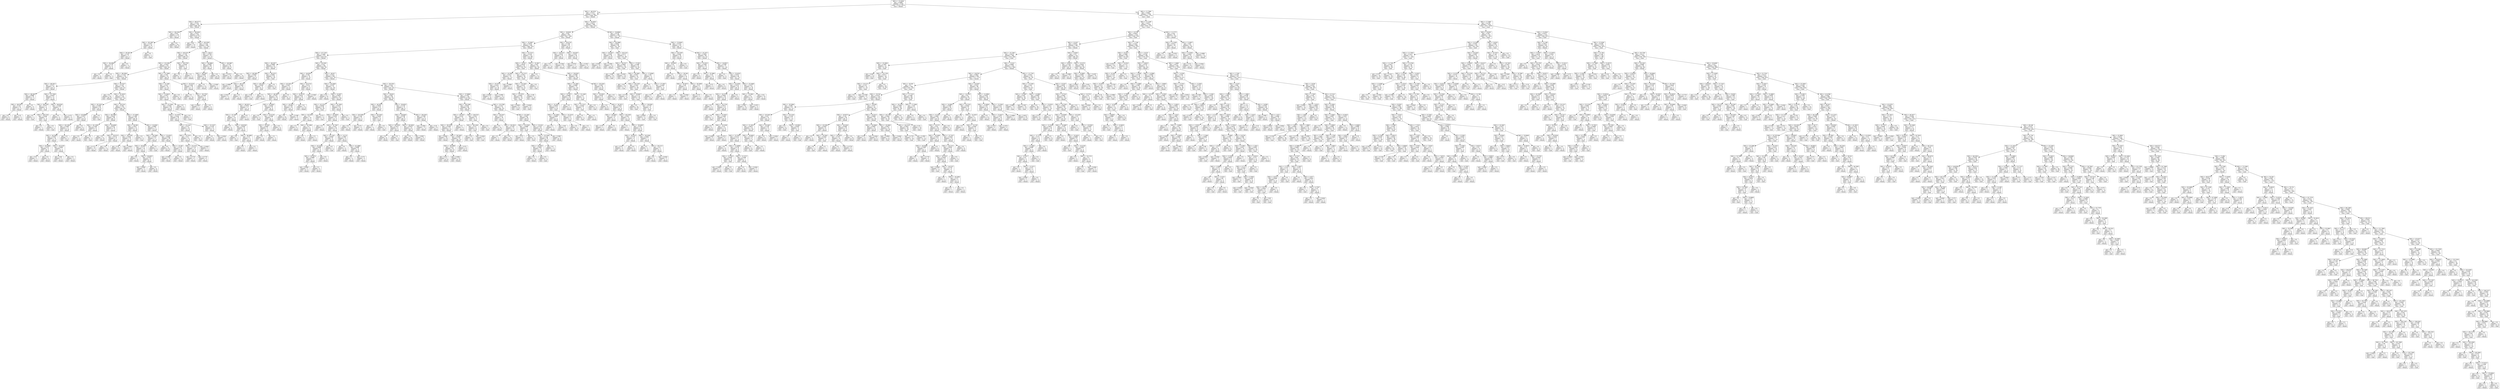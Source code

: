 digraph Tree {
node [shape=box] ;
0 [label="X[0] <= -23.3036\ngini = 0.4996\nsamples = 4140\nvalue = [2125, 2015]\nclass = female"] ;
1 [label="X[0] <= -48.3235\ngini = 0.3157\nsamples = 1344\nvalue = [1080, 264]\nclass = female"] ;
0 -> 1 [labeldistance=2.5, labelangle=45, headlabel="True"] ;
2 [label="X[0] <= -68.4777\ngini = 0.1352\nsamples = 535\nvalue = [496, 39]\nclass = female"] ;
1 -> 2 ;
3 [label="X[0] <= -84.2249\ngini = 0.033\nsamples = 119\nvalue = [117, 2]\nclass = female"] ;
2 -> 3 ;
4 [label="X[0] <= -85.1807\ngini = 0.1975\nsamples = 18\nvalue = [16, 2]\nclass = female"] ;
3 -> 4 ;
5 [label="X[0] <= -93.303\ngini = 0.1107\nsamples = 17\nvalue = [16, 1]\nclass = female"] ;
4 -> 5 ;
6 [label="X[0] <= -94.2804\ngini = 0.2778\nsamples = 6\nvalue = [5, 1]\nclass = female"] ;
5 -> 6 ;
7 [label="gini = 0.0\nsamples = 5\nvalue = [5, 0]\nclass = female"] ;
6 -> 7 ;
8 [label="gini = 0.0\nsamples = 1\nvalue = [0, 1]\nclass = male"] ;
6 -> 8 ;
9 [label="gini = 0.0\nsamples = 11\nvalue = [11, 0]\nclass = female"] ;
5 -> 9 ;
10 [label="gini = 0.0\nsamples = 1\nvalue = [0, 1]\nclass = male"] ;
4 -> 10 ;
11 [label="gini = 0.0\nsamples = 101\nvalue = [101, 0]\nclass = female"] ;
3 -> 11 ;
12 [label="X[0] <= -68.4345\ngini = 0.1621\nsamples = 416\nvalue = [379, 37]\nclass = female"] ;
2 -> 12 ;
13 [label="gini = 0.42\nsamples = 10\nvalue = [7, 3]\nclass = female"] ;
12 -> 13 ;
14 [label="X[0] <= -49.1928\ngini = 0.1535\nsamples = 406\nvalue = [372, 34]\nclass = female"] ;
12 -> 14 ;
15 [label="X[0] <= -49.3225\ngini = 0.1702\nsamples = 330\nvalue = [299, 31]\nclass = female"] ;
14 -> 15 ;
16 [label="X[0] <= -53.3188\ngini = 0.1616\nsamples = 327\nvalue = [298, 29]\nclass = female"] ;
15 -> 16 ;
17 [label="X[0] <= -66.4364\ngini = 0.1353\nsamples = 274\nvalue = [254, 20]\nclass = female"] ;
16 -> 17 ;
18 [label="X[0] <= -68.2615\ngini = 0.2571\nsamples = 33\nvalue = [28, 5]\nclass = female"] ;
17 -> 18 ;
19 [label="X[0] <= -68.348\ngini = 0.0868\nsamples = 22\nvalue = [21, 1]\nclass = female"] ;
18 -> 19 ;
20 [label="X[0] <= -68.3912\ngini = 0.142\nsamples = 13\nvalue = [12, 1]\nclass = female"] ;
19 -> 20 ;
21 [label="gini = 0.0\nsamples = 8\nvalue = [8, 0]\nclass = female"] ;
20 -> 21 ;
22 [label="gini = 0.32\nsamples = 5\nvalue = [4, 1]\nclass = female"] ;
20 -> 22 ;
23 [label="gini = 0.0\nsamples = 9\nvalue = [9, 0]\nclass = female"] ;
19 -> 23 ;
24 [label="X[0] <= -67.7836\ngini = 0.4628\nsamples = 11\nvalue = [7, 4]\nclass = female"] ;
18 -> 24 ;
25 [label="X[0] <= -68.2183\ngini = 0.375\nsamples = 4\nvalue = [1, 3]\nclass = male"] ;
24 -> 25 ;
26 [label="gini = 0.0\nsamples = 1\nvalue = [0, 1]\nclass = male"] ;
25 -> 26 ;
27 [label="X[0] <= -68.1534\ngini = 0.4444\nsamples = 3\nvalue = [1, 2]\nclass = male"] ;
25 -> 27 ;
28 [label="gini = 0.5\nsamples = 2\nvalue = [1, 1]\nclass = female"] ;
27 -> 28 ;
29 [label="gini = 0.0\nsamples = 1\nvalue = [0, 1]\nclass = male"] ;
27 -> 29 ;
30 [label="X[0] <= -66.9359\ngini = 0.2449\nsamples = 7\nvalue = [6, 1]\nclass = female"] ;
24 -> 30 ;
31 [label="gini = 0.0\nsamples = 3\nvalue = [3, 0]\nclass = female"] ;
30 -> 31 ;
32 [label="gini = 0.375\nsamples = 4\nvalue = [3, 1]\nclass = female"] ;
30 -> 32 ;
33 [label="X[0] <= -63.3527\ngini = 0.1167\nsamples = 241\nvalue = [226, 15]\nclass = female"] ;
17 -> 33 ;
34 [label="gini = 0.0\nsamples = 39\nvalue = [39, 0]\nclass = female"] ;
33 -> 34 ;
35 [label="X[0] <= -61.8325\ngini = 0.1375\nsamples = 202\nvalue = [187, 15]\nclass = female"] ;
33 -> 35 ;
36 [label="X[0] <= -62.2455\ngini = 0.3299\nsamples = 24\nvalue = [19, 5]\nclass = female"] ;
35 -> 36 ;
37 [label="X[0] <= -62.8099\ngini = 0.2873\nsamples = 23\nvalue = [19, 4]\nclass = female"] ;
36 -> 37 ;
38 [label="X[0] <= -63.1364\ngini = 0.3599\nsamples = 17\nvalue = [13, 4]\nclass = female"] ;
37 -> 38 ;
39 [label="X[0] <= -63.2662\ngini = 0.3047\nsamples = 16\nvalue = [13, 3]\nclass = female"] ;
38 -> 39 ;
40 [label="X[0] <= -63.3094\ngini = 0.1975\nsamples = 9\nvalue = [8, 1]\nclass = female"] ;
39 -> 40 ;
41 [label="gini = 0.32\nsamples = 5\nvalue = [4, 1]\nclass = female"] ;
40 -> 41 ;
42 [label="gini = 0.0\nsamples = 4\nvalue = [4, 0]\nclass = female"] ;
40 -> 42 ;
43 [label="X[0] <= -63.2229\ngini = 0.4082\nsamples = 7\nvalue = [5, 2]\nclass = female"] ;
39 -> 43 ;
44 [label="gini = 0.48\nsamples = 5\nvalue = [3, 2]\nclass = female"] ;
43 -> 44 ;
45 [label="gini = 0.0\nsamples = 2\nvalue = [2, 0]\nclass = female"] ;
43 -> 45 ;
46 [label="gini = 0.0\nsamples = 1\nvalue = [0, 1]\nclass = male"] ;
38 -> 46 ;
47 [label="gini = 0.0\nsamples = 6\nvalue = [6, 0]\nclass = female"] ;
37 -> 47 ;
48 [label="gini = 0.0\nsamples = 1\nvalue = [0, 1]\nclass = male"] ;
36 -> 48 ;
49 [label="X[0] <= -58.3141\ngini = 0.106\nsamples = 178\nvalue = [168, 10]\nclass = female"] ;
35 -> 49 ;
50 [label="X[0] <= -60.7685\ngini = 0.0454\nsamples = 86\nvalue = [84, 2]\nclass = female"] ;
49 -> 50 ;
51 [label="X[0] <= -61.1599\ngini = 0.2188\nsamples = 8\nvalue = [7, 1]\nclass = female"] ;
50 -> 51 ;
52 [label="gini = 0.0\nsamples = 7\nvalue = [7, 0]\nclass = female"] ;
51 -> 52 ;
53 [label="gini = 0.0\nsamples = 1\nvalue = [0, 1]\nclass = male"] ;
51 -> 53 ;
54 [label="X[0] <= -58.4006\ngini = 0.0253\nsamples = 78\nvalue = [77, 1]\nclass = female"] ;
50 -> 54 ;
55 [label="gini = 0.0\nsamples = 51\nvalue = [51, 0]\nclass = female"] ;
54 -> 55 ;
56 [label="X[0] <= -58.3573\ngini = 0.0713\nsamples = 27\nvalue = [26, 1]\nclass = female"] ;
54 -> 56 ;
57 [label="gini = 0.1172\nsamples = 16\nvalue = [15, 1]\nclass = female"] ;
56 -> 57 ;
58 [label="gini = 0.0\nsamples = 11\nvalue = [11, 0]\nclass = female"] ;
56 -> 58 ;
59 [label="X[0] <= -57.2069\ngini = 0.1588\nsamples = 92\nvalue = [84, 8]\nclass = female"] ;
49 -> 59 ;
60 [label="X[0] <= -58.206\ngini = 0.3911\nsamples = 15\nvalue = [11, 4]\nclass = female"] ;
59 -> 60 ;
61 [label="X[0] <= -58.2709\ngini = 0.2604\nsamples = 13\nvalue = [11, 2]\nclass = female"] ;
60 -> 61 ;
62 [label="gini = 0.18\nsamples = 10\nvalue = [9, 1]\nclass = female"] ;
61 -> 62 ;
63 [label="gini = 0.4444\nsamples = 3\nvalue = [2, 1]\nclass = female"] ;
61 -> 63 ;
64 [label="gini = 0.0\nsamples = 2\nvalue = [0, 2]\nclass = male"] ;
60 -> 64 ;
65 [label="X[0] <= -55.8381\ngini = 0.0985\nsamples = 77\nvalue = [73, 4]\nclass = female"] ;
59 -> 65 ;
66 [label="X[0] <= -56.1646\ngini = 0.2076\nsamples = 17\nvalue = [15, 2]\nclass = female"] ;
65 -> 66 ;
67 [label="X[0] <= -56.4457\ngini = 0.1172\nsamples = 16\nvalue = [15, 1]\nclass = female"] ;
66 -> 67 ;
68 [label="gini = 0.0\nsamples = 7\nvalue = [7, 0]\nclass = female"] ;
67 -> 68 ;
69 [label="X[0] <= -56.4025\ngini = 0.1975\nsamples = 9\nvalue = [8, 1]\nclass = female"] ;
67 -> 69 ;
70 [label="gini = 0.4444\nsamples = 3\nvalue = [2, 1]\nclass = female"] ;
69 -> 70 ;
71 [label="gini = 0.0\nsamples = 6\nvalue = [6, 0]\nclass = female"] ;
69 -> 71 ;
72 [label="gini = 0.0\nsamples = 1\nvalue = [0, 1]\nclass = male"] ;
66 -> 72 ;
73 [label="X[0] <= -53.4053\ngini = 0.0644\nsamples = 60\nvalue = [58, 2]\nclass = female"] ;
65 -> 73 ;
74 [label="gini = 0.0\nsamples = 35\nvalue = [35, 0]\nclass = female"] ;
73 -> 74 ;
75 [label="X[0] <= -53.362\ngini = 0.1472\nsamples = 25\nvalue = [23, 2]\nclass = female"] ;
73 -> 75 ;
76 [label="gini = 0.2604\nsamples = 13\nvalue = [11, 2]\nclass = female"] ;
75 -> 76 ;
77 [label="gini = 0.0\nsamples = 12\nvalue = [12, 0]\nclass = female"] ;
75 -> 77 ;
78 [label="X[0] <= -51.1909\ngini = 0.282\nsamples = 53\nvalue = [44, 9]\nclass = female"] ;
16 -> 78 ;
79 [label="X[0] <= -51.299\ngini = 0.3527\nsamples = 35\nvalue = [27, 8]\nclass = female"] ;
78 -> 79 ;
80 [label="X[0] <= -51.8418\ngini = 0.2975\nsamples = 33\nvalue = [27, 6]\nclass = female"] ;
79 -> 80 ;
81 [label="X[0] <= -52.2548\ngini = 0.3282\nsamples = 29\nvalue = [23, 6]\nclass = female"] ;
80 -> 81 ;
82 [label="X[0] <= -52.7976\ngini = 0.2934\nsamples = 28\nvalue = [23, 5]\nclass = female"] ;
81 -> 82 ;
83 [label="X[0] <= -53.1242\ngini = 0.375\nsamples = 16\nvalue = [12, 4]\nclass = female"] ;
82 -> 83 ;
84 [label="X[0] <= -53.2323\ngini = 0.32\nsamples = 15\nvalue = [12, 3]\nclass = female"] ;
83 -> 84 ;
85 [label="X[0] <= -53.2755\ngini = 0.2778\nsamples = 12\nvalue = [10, 2]\nclass = female"] ;
84 -> 85 ;
86 [label="gini = 0.2778\nsamples = 6\nvalue = [5, 1]\nclass = female"] ;
85 -> 86 ;
87 [label="gini = 0.2778\nsamples = 6\nvalue = [5, 1]\nclass = female"] ;
85 -> 87 ;
88 [label="gini = 0.4444\nsamples = 3\nvalue = [2, 1]\nclass = female"] ;
84 -> 88 ;
89 [label="gini = 0.0\nsamples = 1\nvalue = [0, 1]\nclass = male"] ;
83 -> 89 ;
90 [label="X[0] <= -52.3197\ngini = 0.1528\nsamples = 12\nvalue = [11, 1]\nclass = female"] ;
82 -> 90 ;
91 [label="gini = 0.0\nsamples = 9\nvalue = [9, 0]\nclass = female"] ;
90 -> 91 ;
92 [label="gini = 0.4444\nsamples = 3\nvalue = [2, 1]\nclass = female"] ;
90 -> 92 ;
93 [label="gini = 0.0\nsamples = 1\nvalue = [0, 1]\nclass = male"] ;
81 -> 93 ;
94 [label="gini = 0.0\nsamples = 4\nvalue = [4, 0]\nclass = female"] ;
80 -> 94 ;
95 [label="gini = 0.0\nsamples = 2\nvalue = [0, 2]\nclass = male"] ;
79 -> 95 ;
96 [label="X[0] <= -50.3216\ngini = 0.1049\nsamples = 18\nvalue = [17, 1]\nclass = female"] ;
78 -> 96 ;
97 [label="gini = 0.0\nsamples = 11\nvalue = [11, 0]\nclass = female"] ;
96 -> 97 ;
98 [label="X[0] <= -50.2783\ngini = 0.2449\nsamples = 7\nvalue = [6, 1]\nclass = female"] ;
96 -> 98 ;
99 [label="gini = 0.4444\nsamples = 3\nvalue = [2, 1]\nclass = female"] ;
98 -> 99 ;
100 [label="gini = 0.0\nsamples = 4\nvalue = [4, 0]\nclass = female"] ;
98 -> 100 ;
101 [label="X[0] <= -49.2793\ngini = 0.4444\nsamples = 3\nvalue = [1, 2]\nclass = male"] ;
15 -> 101 ;
102 [label="gini = 0.0\nsamples = 1\nvalue = [0, 1]\nclass = male"] ;
101 -> 102 ;
103 [label="gini = 0.5\nsamples = 2\nvalue = [1, 1]\nclass = female"] ;
101 -> 103 ;
104 [label="X[0] <= -48.41\ngini = 0.0758\nsamples = 76\nvalue = [73, 3]\nclass = female"] ;
14 -> 104 ;
105 [label="X[0] <= -48.4964\ngini = 0.0408\nsamples = 48\nvalue = [47, 1]\nclass = female"] ;
104 -> 105 ;
106 [label="X[0] <= -48.5397\ngini = 0.0997\nsamples = 19\nvalue = [18, 1]\nclass = female"] ;
105 -> 106 ;
107 [label="gini = 0.0\nsamples = 12\nvalue = [12, 0]\nclass = female"] ;
106 -> 107 ;
108 [label="gini = 0.2449\nsamples = 7\nvalue = [6, 1]\nclass = female"] ;
106 -> 108 ;
109 [label="gini = 0.0\nsamples = 29\nvalue = [29, 0]\nclass = female"] ;
105 -> 109 ;
110 [label="X[0] <= -48.3667\ngini = 0.1327\nsamples = 28\nvalue = [26, 2]\nclass = female"] ;
104 -> 110 ;
111 [label="gini = 0.1975\nsamples = 18\nvalue = [16, 2]\nclass = female"] ;
110 -> 111 ;
112 [label="gini = 0.0\nsamples = 10\nvalue = [10, 0]\nclass = female"] ;
110 -> 112 ;
113 [label="X[0] <= -28.3854\ngini = 0.4015\nsamples = 809\nvalue = [584, 225]\nclass = female"] ;
1 -> 113 ;
114 [label="X[0] <= -28.8201\ngini = 0.367\nsamples = 603\nvalue = [457, 146]\nclass = female"] ;
113 -> 114 ;
115 [label="X[0] <= -33.3807\ngini = 0.3876\nsamples = 540\nvalue = [398, 142]\nclass = female"] ;
114 -> 115 ;
116 [label="X[0] <= -47.7158\ngini = 0.3466\nsamples = 417\nvalue = [324, 93]\nclass = female"] ;
115 -> 116 ;
117 [label="X[0] <= -48.1937\ngini = 0.4898\nsamples = 35\nvalue = [20, 15]\nclass = female"] ;
116 -> 117 ;
118 [label="X[0] <= -48.2802\ngini = 0.3628\nsamples = 21\nvalue = [16, 5]\nclass = female"] ;
117 -> 118 ;
119 [label="gini = 0.4898\nsamples = 7\nvalue = [4, 3]\nclass = female"] ;
118 -> 119 ;
120 [label="X[0] <= -48.237\ngini = 0.2449\nsamples = 14\nvalue = [12, 2]\nclass = female"] ;
118 -> 120 ;
121 [label="gini = 0.3457\nsamples = 9\nvalue = [7, 2]\nclass = female"] ;
120 -> 121 ;
122 [label="gini = 0.0\nsamples = 5\nvalue = [5, 0]\nclass = female"] ;
120 -> 122 ;
123 [label="X[0] <= -48.1072\ngini = 0.4082\nsamples = 14\nvalue = [4, 10]\nclass = male"] ;
117 -> 123 ;
124 [label="X[0] <= -48.1505\ngini = 0.4938\nsamples = 9\nvalue = [4, 5]\nclass = male"] ;
123 -> 124 ;
125 [label="gini = 0.48\nsamples = 5\nvalue = [2, 3]\nclass = male"] ;
124 -> 125 ;
126 [label="gini = 0.5\nsamples = 4\nvalue = [2, 2]\nclass = female"] ;
124 -> 126 ;
127 [label="gini = 0.0\nsamples = 5\nvalue = [0, 5]\nclass = male"] ;
123 -> 127 ;
128 [label="X[0] <= -43.3281\ngini = 0.325\nsamples = 382\nvalue = [304, 78]\nclass = female"] ;
116 -> 128 ;
129 [label="X[0] <= -44.8267\ngini = 0.182\nsamples = 79\nvalue = [71, 8]\nclass = female"] ;
128 -> 129 ;
130 [label="X[0] <= -45.2614\ngini = 0.3457\nsamples = 27\nvalue = [21, 6]\nclass = female"] ;
129 -> 130 ;
131 [label="X[0] <= -46.2821\ngini = 0.3107\nsamples = 26\nvalue = [21, 5]\nclass = female"] ;
130 -> 131 ;
132 [label="X[0] <= -46.4551\ngini = 0.2076\nsamples = 17\nvalue = [15, 2]\nclass = female"] ;
131 -> 132 ;
133 [label="X[0] <= -47.1947\ngini = 0.32\nsamples = 10\nvalue = [8, 2]\nclass = female"] ;
132 -> 133 ;
134 [label="gini = 0.0\nsamples = 4\nvalue = [4, 0]\nclass = female"] ;
133 -> 134 ;
135 [label="X[0] <= -46.8249\ngini = 0.4444\nsamples = 6\nvalue = [4, 2]\nclass = female"] ;
133 -> 135 ;
136 [label="gini = 0.0\nsamples = 1\nvalue = [0, 1]\nclass = male"] ;
135 -> 136 ;
137 [label="X[0] <= -46.4983\ngini = 0.32\nsamples = 5\nvalue = [4, 1]\nclass = female"] ;
135 -> 137 ;
138 [label="gini = 0.0\nsamples = 3\nvalue = [3, 0]\nclass = female"] ;
137 -> 138 ;
139 [label="gini = 0.5\nsamples = 2\nvalue = [1, 1]\nclass = female"] ;
137 -> 139 ;
140 [label="gini = 0.0\nsamples = 7\nvalue = [7, 0]\nclass = female"] ;
132 -> 140 ;
141 [label="X[0] <= -45.8042\ngini = 0.4444\nsamples = 9\nvalue = [6, 3]\nclass = female"] ;
131 -> 141 ;
142 [label="gini = 0.0\nsamples = 2\nvalue = [0, 2]\nclass = male"] ;
141 -> 142 ;
143 [label="X[0] <= -45.4128\ngini = 0.2449\nsamples = 7\nvalue = [6, 1]\nclass = female"] ;
141 -> 143 ;
144 [label="X[0] <= -45.456\ngini = 0.4444\nsamples = 3\nvalue = [2, 1]\nclass = female"] ;
143 -> 144 ;
145 [label="gini = 0.0\nsamples = 1\nvalue = [1, 0]\nclass = female"] ;
144 -> 145 ;
146 [label="gini = 0.5\nsamples = 2\nvalue = [1, 1]\nclass = female"] ;
144 -> 146 ;
147 [label="gini = 0.0\nsamples = 4\nvalue = [4, 0]\nclass = female"] ;
143 -> 147 ;
148 [label="gini = 0.0\nsamples = 1\nvalue = [0, 1]\nclass = male"] ;
130 -> 148 ;
149 [label="X[0] <= -43.3714\ngini = 0.074\nsamples = 52\nvalue = [50, 2]\nclass = female"] ;
129 -> 149 ;
150 [label="X[0] <= -43.4579\ngini = 0.0435\nsamples = 45\nvalue = [44, 1]\nclass = female"] ;
149 -> 150 ;
151 [label="X[0] <= -43.5011\ngini = 0.0799\nsamples = 24\nvalue = [23, 1]\nclass = female"] ;
150 -> 151 ;
152 [label="gini = 0.0\nsamples = 16\nvalue = [16, 0]\nclass = female"] ;
151 -> 152 ;
153 [label="gini = 0.2188\nsamples = 8\nvalue = [7, 1]\nclass = female"] ;
151 -> 153 ;
154 [label="gini = 0.0\nsamples = 21\nvalue = [21, 0]\nclass = female"] ;
150 -> 154 ;
155 [label="gini = 0.2449\nsamples = 7\nvalue = [6, 1]\nclass = female"] ;
149 -> 155 ;
156 [label="X[0] <= -40.917\ngini = 0.3553\nsamples = 303\nvalue = [233, 70]\nclass = female"] ;
128 -> 156 ;
157 [label="X[0] <= -43.2849\ngini = 0.4767\nsamples = 51\nvalue = [31, 20]\nclass = female"] ;
156 -> 157 ;
158 [label="gini = 0.32\nsamples = 10\nvalue = [8, 2]\nclass = female"] ;
157 -> 158 ;
159 [label="X[0] <= -42.807\ngini = 0.4926\nsamples = 41\nvalue = [23, 18]\nclass = female"] ;
157 -> 159 ;
160 [label="X[0] <= -43.1552\ngini = 0.4938\nsamples = 18\nvalue = [8, 10]\nclass = male"] ;
159 -> 160 ;
161 [label="X[0] <= -43.2416\ngini = 0.5\nsamples = 14\nvalue = [7, 7]\nclass = female"] ;
160 -> 161 ;
162 [label="gini = 0.5\nsamples = 6\nvalue = [3, 3]\nclass = female"] ;
161 -> 162 ;
163 [label="X[0] <= -43.1984\ngini = 0.5\nsamples = 8\nvalue = [4, 4]\nclass = female"] ;
161 -> 163 ;
164 [label="gini = 0.5\nsamples = 6\nvalue = [3, 3]\nclass = female"] ;
163 -> 164 ;
165 [label="gini = 0.5\nsamples = 2\nvalue = [1, 1]\nclass = female"] ;
163 -> 165 ;
166 [label="gini = 0.375\nsamples = 4\nvalue = [1, 3]\nclass = male"] ;
160 -> 166 ;
167 [label="X[0] <= -41.2003\ngini = 0.4537\nsamples = 23\nvalue = [15, 8]\nclass = female"] ;
159 -> 167 ;
168 [label="X[0] <= -42.3939\ngini = 0.4339\nsamples = 22\nvalue = [15, 7]\nclass = female"] ;
167 -> 168 ;
169 [label="gini = 0.0\nsamples = 2\nvalue = [2, 0]\nclass = female"] ;
168 -> 169 ;
170 [label="X[0] <= -41.7647\ngini = 0.455\nsamples = 20\nvalue = [13, 7]\nclass = female"] ;
168 -> 170 ;
171 [label="X[0] <= -42.1345\ngini = 0.4938\nsamples = 9\nvalue = [5, 4]\nclass = female"] ;
170 -> 171 ;
172 [label="X[0] <= -42.2426\ngini = 0.4688\nsamples = 8\nvalue = [5, 3]\nclass = female"] ;
171 -> 172 ;
173 [label="X[0] <= -42.3074\ngini = 0.4898\nsamples = 7\nvalue = [4, 3]\nclass = female"] ;
172 -> 173 ;
174 [label="gini = 0.4444\nsamples = 3\nvalue = [2, 1]\nclass = female"] ;
173 -> 174 ;
175 [label="gini = 0.5\nsamples = 4\nvalue = [2, 2]\nclass = female"] ;
173 -> 175 ;
176 [label="gini = 0.0\nsamples = 1\nvalue = [1, 0]\nclass = female"] ;
172 -> 176 ;
177 [label="gini = 0.0\nsamples = 1\nvalue = [0, 1]\nclass = male"] ;
171 -> 177 ;
178 [label="X[0] <= -41.33\ngini = 0.3967\nsamples = 11\nvalue = [8, 3]\nclass = female"] ;
170 -> 178 ;
179 [label="gini = 0.0\nsamples = 3\nvalue = [3, 0]\nclass = female"] ;
178 -> 179 ;
180 [label="X[0] <= -41.2868\ngini = 0.4688\nsamples = 8\nvalue = [5, 3]\nclass = female"] ;
178 -> 180 ;
181 [label="gini = 0.5\nsamples = 4\nvalue = [2, 2]\nclass = female"] ;
180 -> 181 ;
182 [label="gini = 0.375\nsamples = 4\nvalue = [3, 1]\nclass = female"] ;
180 -> 182 ;
183 [label="gini = 0.0\nsamples = 1\nvalue = [0, 1]\nclass = male"] ;
167 -> 183 ;
184 [label="X[0] <= -38.3761\ngini = 0.3181\nsamples = 252\nvalue = [202, 50]\nclass = female"] ;
156 -> 184 ;
185 [label="X[0] <= -39.853\ngini = 0.1901\nsamples = 94\nvalue = [84, 10]\nclass = female"] ;
184 -> 185 ;
186 [label="X[0] <= -40.2877\ngini = 0.3628\nsamples = 21\nvalue = [16, 5]\nclass = female"] ;
185 -> 186 ;
187 [label="X[0] <= -40.3309\ngini = 0.1244\nsamples = 15\nvalue = [14, 1]\nclass = female"] ;
186 -> 187 ;
188 [label="gini = 0.0\nsamples = 11\nvalue = [11, 0]\nclass = female"] ;
187 -> 188 ;
189 [label="gini = 0.375\nsamples = 4\nvalue = [3, 1]\nclass = female"] ;
187 -> 189 ;
190 [label="X[0] <= -40.2445\ngini = 0.4444\nsamples = 6\nvalue = [2, 4]\nclass = male"] ;
186 -> 190 ;
191 [label="gini = 0.5\nsamples = 4\nvalue = [2, 2]\nclass = female"] ;
190 -> 191 ;
192 [label="gini = 0.0\nsamples = 2\nvalue = [0, 2]\nclass = male"] ;
190 -> 192 ;
193 [label="X[0] <= -38.4625\ngini = 0.1276\nsamples = 73\nvalue = [68, 5]\nclass = female"] ;
185 -> 193 ;
194 [label="X[0] <= -38.9405\ngini = 0.0768\nsamples = 50\nvalue = [48, 2]\nclass = female"] ;
193 -> 194 ;
195 [label="X[0] <= -39.2238\ngini = 0.1975\nsamples = 9\nvalue = [8, 1]\nclass = female"] ;
194 -> 195 ;
196 [label="gini = 0.0\nsamples = 8\nvalue = [8, 0]\nclass = female"] ;
195 -> 196 ;
197 [label="gini = 0.0\nsamples = 1\nvalue = [0, 1]\nclass = male"] ;
195 -> 197 ;
198 [label="X[0] <= -38.5058\ngini = 0.0476\nsamples = 41\nvalue = [40, 1]\nclass = female"] ;
194 -> 198 ;
199 [label="gini = 0.0\nsamples = 20\nvalue = [20, 0]\nclass = female"] ;
198 -> 199 ;
200 [label="gini = 0.0907\nsamples = 21\nvalue = [20, 1]\nclass = female"] ;
198 -> 200 ;
201 [label="X[0] <= -38.4193\ngini = 0.2268\nsamples = 23\nvalue = [20, 3]\nclass = female"] ;
193 -> 201 ;
202 [label="gini = 0.2604\nsamples = 13\nvalue = [11, 2]\nclass = female"] ;
201 -> 202 ;
203 [label="gini = 0.18\nsamples = 10\nvalue = [9, 1]\nclass = female"] ;
201 -> 203 ;
204 [label="X[0] <= -37.9868\ngini = 0.3781\nsamples = 158\nvalue = [118, 40]\nclass = female"] ;
184 -> 204 ;
205 [label="X[0] <= -38.1598\ngini = 0.4592\nsamples = 84\nvalue = [54, 30]\nclass = female"] ;
204 -> 205 ;
206 [label="X[0] <= -38.2031\ngini = 0.4252\nsamples = 75\nvalue = [52, 23]\nclass = female"] ;
205 -> 206 ;
207 [label="X[0] <= -38.3328\ngini = 0.4166\nsamples = 71\nvalue = [50, 21]\nclass = female"] ;
206 -> 207 ;
208 [label="gini = 0.4444\nsamples = 18\nvalue = [12, 6]\nclass = female"] ;
207 -> 208 ;
209 [label="X[0] <= -38.2463\ngini = 0.4058\nsamples = 53\nvalue = [38, 15]\nclass = female"] ;
207 -> 209 ;
210 [label="X[0] <= -38.2896\ngini = 0.414\nsamples = 41\nvalue = [29, 12]\nclass = female"] ;
209 -> 210 ;
211 [label="gini = 0.417\nsamples = 27\nvalue = [19, 8]\nclass = female"] ;
210 -> 211 ;
212 [label="gini = 0.4082\nsamples = 14\nvalue = [10, 4]\nclass = female"] ;
210 -> 212 ;
213 [label="gini = 0.375\nsamples = 12\nvalue = [9, 3]\nclass = female"] ;
209 -> 213 ;
214 [label="gini = 0.5\nsamples = 4\nvalue = [2, 2]\nclass = female"] ;
206 -> 214 ;
215 [label="X[0] <= -38.0733\ngini = 0.3457\nsamples = 9\nvalue = [2, 7]\nclass = male"] ;
205 -> 215 ;
216 [label="X[0] <= -38.1166\ngini = 0.375\nsamples = 8\nvalue = [2, 6]\nclass = male"] ;
215 -> 216 ;
217 [label="gini = 0.32\nsamples = 5\nvalue = [1, 4]\nclass = male"] ;
216 -> 217 ;
218 [label="gini = 0.4444\nsamples = 3\nvalue = [1, 2]\nclass = male"] ;
216 -> 218 ;
219 [label="gini = 0.0\nsamples = 1\nvalue = [0, 1]\nclass = male"] ;
215 -> 219 ;
220 [label="X[0] <= -35.3789\ngini = 0.2337\nsamples = 74\nvalue = [64, 10]\nclass = female"] ;
204 -> 220 ;
221 [label="X[0] <= -36.3347\ngini = 0.074\nsamples = 26\nvalue = [25, 1]\nclass = female"] ;
220 -> 221 ;
222 [label="gini = 0.0\nsamples = 14\nvalue = [14, 0]\nclass = female"] ;
221 -> 222 ;
223 [label="X[0] <= -36.2914\ngini = 0.1528\nsamples = 12\nvalue = [11, 1]\nclass = female"] ;
221 -> 223 ;
224 [label="gini = 0.5\nsamples = 2\nvalue = [1, 1]\nclass = female"] ;
223 -> 224 ;
225 [label="gini = 0.0\nsamples = 10\nvalue = [10, 0]\nclass = female"] ;
223 -> 225 ;
226 [label="X[0] <= -35.2491\ngini = 0.3047\nsamples = 48\nvalue = [39, 9]\nclass = female"] ;
220 -> 226 ;
227 [label="X[0] <= -35.3356\ngini = 0.4898\nsamples = 7\nvalue = [3, 4]\nclass = male"] ;
226 -> 227 ;
228 [label="gini = 0.375\nsamples = 4\nvalue = [3, 1]\nclass = female"] ;
227 -> 228 ;
229 [label="gini = 0.0\nsamples = 3\nvalue = [0, 3]\nclass = male"] ;
227 -> 229 ;
230 [label="X[0] <= -33.424\ngini = 0.2142\nsamples = 41\nvalue = [36, 5]\nclass = female"] ;
226 -> 230 ;
231 [label="X[0] <= -33.7938\ngini = 0.1244\nsamples = 30\nvalue = [28, 2]\nclass = female"] ;
230 -> 231 ;
232 [label="X[0] <= -34.2933\ngini = 0.2604\nsamples = 13\nvalue = [11, 2]\nclass = female"] ;
231 -> 232 ;
233 [label="gini = 0.0\nsamples = 11\nvalue = [11, 0]\nclass = female"] ;
232 -> 233 ;
234 [label="gini = 0.0\nsamples = 2\nvalue = [0, 2]\nclass = male"] ;
232 -> 234 ;
235 [label="gini = 0.0\nsamples = 17\nvalue = [17, 0]\nclass = female"] ;
231 -> 235 ;
236 [label="gini = 0.3967\nsamples = 11\nvalue = [8, 3]\nclass = female"] ;
230 -> 236 ;
237 [label="X[0] <= -32.7515\ngini = 0.4793\nsamples = 123\nvalue = [74, 49]\nclass = female"] ;
115 -> 237 ;
238 [label="X[0] <= -33.251\ngini = 0.4979\nsamples = 62\nvalue = [29, 33]\nclass = male"] ;
237 -> 238 ;
239 [label="X[0] <= -33.2942\ngini = 0.4512\nsamples = 32\nvalue = [21, 11]\nclass = female"] ;
238 -> 239 ;
240 [label="X[0] <= -33.3375\ngini = 0.4352\nsamples = 25\nvalue = [17, 8]\nclass = female"] ;
239 -> 240 ;
241 [label="gini = 0.4628\nsamples = 11\nvalue = [7, 4]\nclass = female"] ;
240 -> 241 ;
242 [label="gini = 0.4082\nsamples = 14\nvalue = [10, 4]\nclass = female"] ;
240 -> 242 ;
243 [label="gini = 0.4898\nsamples = 7\nvalue = [4, 3]\nclass = female"] ;
239 -> 243 ;
244 [label="X[0] <= -33.1213\ngini = 0.3911\nsamples = 30\nvalue = [8, 22]\nclass = male"] ;
238 -> 244 ;
245 [label="X[0] <= -33.1645\ngini = 0.4537\nsamples = 23\nvalue = [8, 15]\nclass = male"] ;
244 -> 245 ;
246 [label="X[0] <= -33.2078\ngini = 0.4444\nsamples = 18\nvalue = [6, 12]\nclass = male"] ;
245 -> 246 ;
247 [label="gini = 0.4444\nsamples = 9\nvalue = [3, 6]\nclass = male"] ;
246 -> 247 ;
248 [label="gini = 0.4444\nsamples = 9\nvalue = [3, 6]\nclass = male"] ;
246 -> 248 ;
249 [label="gini = 0.48\nsamples = 5\nvalue = [2, 3]\nclass = male"] ;
245 -> 249 ;
250 [label="gini = 0.0\nsamples = 7\nvalue = [0, 7]\nclass = male"] ;
244 -> 250 ;
251 [label="X[0] <= -32.3817\ngini = 0.387\nsamples = 61\nvalue = [45, 16]\nclass = female"] ;
237 -> 251 ;
252 [label="gini = 0.0\nsamples = 12\nvalue = [12, 0]\nclass = female"] ;
251 -> 252 ;
253 [label="X[0] <= -30.8182\ngini = 0.4398\nsamples = 49\nvalue = [33, 16]\nclass = female"] ;
251 -> 253 ;
254 [label="X[0] <= -31.2961\ngini = 0.4989\nsamples = 21\nvalue = [11, 10]\nclass = female"] ;
253 -> 254 ;
255 [label="X[0] <= -32.1871\ngini = 0.4688\nsamples = 16\nvalue = [10, 6]\nclass = female"] ;
254 -> 255 ;
256 [label="X[0] <= -32.2952\ngini = 0.4959\nsamples = 11\nvalue = [5, 6]\nclass = male"] ;
255 -> 256 ;
257 [label="X[0] <= -32.3384\ngini = 0.4898\nsamples = 7\nvalue = [4, 3]\nclass = female"] ;
256 -> 257 ;
258 [label="gini = 0.5\nsamples = 2\nvalue = [1, 1]\nclass = female"] ;
257 -> 258 ;
259 [label="gini = 0.48\nsamples = 5\nvalue = [3, 2]\nclass = female"] ;
257 -> 259 ;
260 [label="X[0] <= -32.2519\ngini = 0.375\nsamples = 4\nvalue = [1, 3]\nclass = male"] ;
256 -> 260 ;
261 [label="gini = 0.0\nsamples = 2\nvalue = [0, 2]\nclass = male"] ;
260 -> 261 ;
262 [label="gini = 0.5\nsamples = 2\nvalue = [1, 1]\nclass = female"] ;
260 -> 262 ;
263 [label="gini = 0.0\nsamples = 5\nvalue = [5, 0]\nclass = female"] ;
255 -> 263 ;
264 [label="X[0] <= -31.1448\ngini = 0.32\nsamples = 5\nvalue = [1, 4]\nclass = male"] ;
254 -> 264 ;
265 [label="X[0] <= -31.2312\ngini = 0.4444\nsamples = 3\nvalue = [1, 2]\nclass = male"] ;
264 -> 265 ;
266 [label="gini = 0.0\nsamples = 1\nvalue = [0, 1]\nclass = male"] ;
265 -> 266 ;
267 [label="gini = 0.5\nsamples = 2\nvalue = [1, 1]\nclass = female"] ;
265 -> 267 ;
268 [label="gini = 0.0\nsamples = 2\nvalue = [0, 2]\nclass = male"] ;
264 -> 268 ;
269 [label="X[0] <= -29.1034\ngini = 0.3367\nsamples = 28\nvalue = [22, 6]\nclass = female"] ;
253 -> 269 ;
270 [label="X[0] <= -30.3835\ngini = 0.3018\nsamples = 27\nvalue = [22, 5]\nclass = female"] ;
269 -> 270 ;
271 [label="gini = 0.0\nsamples = 6\nvalue = [6, 0]\nclass = female"] ;
270 -> 271 ;
272 [label="X[0] <= -30.2971\ngini = 0.3628\nsamples = 21\nvalue = [16, 5]\nclass = female"] ;
270 -> 272 ;
273 [label="X[0] <= -30.3403\ngini = 0.2778\nsamples = 6\nvalue = [5, 1]\nclass = female"] ;
272 -> 273 ;
274 [label="gini = 0.375\nsamples = 4\nvalue = [3, 1]\nclass = female"] ;
273 -> 274 ;
275 [label="gini = 0.0\nsamples = 2\nvalue = [2, 0]\nclass = female"] ;
273 -> 275 ;
276 [label="X[0] <= -30.2538\ngini = 0.3911\nsamples = 15\nvalue = [11, 4]\nclass = female"] ;
272 -> 276 ;
277 [label="gini = 0.5\nsamples = 2\nvalue = [1, 1]\nclass = female"] ;
276 -> 277 ;
278 [label="X[0] <= -29.4493\ngini = 0.355\nsamples = 13\nvalue = [10, 3]\nclass = female"] ;
276 -> 278 ;
279 [label="X[0] <= -30.1673\ngini = 0.2778\nsamples = 6\nvalue = [5, 1]\nclass = female"] ;
278 -> 279 ;
280 [label="gini = 0.375\nsamples = 4\nvalue = [3, 1]\nclass = female"] ;
279 -> 280 ;
281 [label="gini = 0.0\nsamples = 2\nvalue = [2, 0]\nclass = female"] ;
279 -> 281 ;
282 [label="X[0] <= -29.3196\ngini = 0.4082\nsamples = 7\nvalue = [5, 2]\nclass = female"] ;
278 -> 282 ;
283 [label="gini = 0.5\nsamples = 2\nvalue = [1, 1]\nclass = female"] ;
282 -> 283 ;
284 [label="X[0] <= -29.2115\ngini = 0.32\nsamples = 5\nvalue = [4, 1]\nclass = female"] ;
282 -> 284 ;
285 [label="gini = 0.0\nsamples = 2\nvalue = [2, 0]\nclass = female"] ;
284 -> 285 ;
286 [label="gini = 0.4444\nsamples = 3\nvalue = [2, 1]\nclass = female"] ;
284 -> 286 ;
287 [label="gini = 0.0\nsamples = 1\nvalue = [0, 1]\nclass = male"] ;
269 -> 287 ;
288 [label="X[0] <= -28.4719\ngini = 0.1189\nsamples = 63\nvalue = [59, 4]\nclass = female"] ;
114 -> 288 ;
289 [label="X[0] <= -28.5152\ngini = 0.0555\nsamples = 35\nvalue = [34, 1]\nclass = female"] ;
288 -> 289 ;
290 [label="gini = 0.0\nsamples = 17\nvalue = [17, 0]\nclass = female"] ;
289 -> 290 ;
291 [label="gini = 0.1049\nsamples = 18\nvalue = [17, 1]\nclass = female"] ;
289 -> 291 ;
292 [label="X[0] <= -28.4287\ngini = 0.1913\nsamples = 28\nvalue = [25, 3]\nclass = female"] ;
288 -> 292 ;
293 [label="gini = 0.2076\nsamples = 17\nvalue = [15, 2]\nclass = female"] ;
292 -> 293 ;
294 [label="gini = 0.1653\nsamples = 11\nvalue = [10, 1]\nclass = female"] ;
292 -> 294 ;
295 [label="X[0] <= -26.9084\ngini = 0.4729\nsamples = 206\nvalue = [127, 79]\nclass = female"] ;
113 -> 295 ;
296 [label="X[0] <= -28.2989\ngini = 0.4853\nsamples = 99\nvalue = [41, 58]\nclass = male"] ;
295 -> 296 ;
297 [label="X[0] <= -28.3422\ngini = 0.4362\nsamples = 28\nvalue = [19, 9]\nclass = female"] ;
296 -> 297 ;
298 [label="gini = 0.4592\nsamples = 14\nvalue = [9, 5]\nclass = female"] ;
297 -> 298 ;
299 [label="gini = 0.4082\nsamples = 14\nvalue = [10, 4]\nclass = female"] ;
297 -> 299 ;
300 [label="X[0] <= -28.2124\ngini = 0.4277\nsamples = 71\nvalue = [22, 49]\nclass = male"] ;
296 -> 300 ;
301 [label="X[0] <= -28.2557\ngini = 0.4844\nsamples = 34\nvalue = [14, 20]\nclass = male"] ;
300 -> 301 ;
302 [label="gini = 0.495\nsamples = 20\nvalue = [9, 11]\nclass = male"] ;
301 -> 302 ;
303 [label="gini = 0.4592\nsamples = 14\nvalue = [5, 9]\nclass = male"] ;
301 -> 303 ;
304 [label="X[0] <= -27.953\ngini = 0.3389\nsamples = 37\nvalue = [8, 29]\nclass = male"] ;
300 -> 304 ;
305 [label="X[0] <= -28.1692\ngini = 0.2637\nsamples = 32\nvalue = [5, 27]\nclass = male"] ;
304 -> 305 ;
306 [label="gini = 0.42\nsamples = 10\nvalue = [3, 7]\nclass = male"] ;
305 -> 306 ;
307 [label="X[0] <= -28.1259\ngini = 0.1653\nsamples = 22\nvalue = [2, 20]\nclass = male"] ;
305 -> 307 ;
308 [label="gini = 0.2778\nsamples = 6\nvalue = [1, 5]\nclass = male"] ;
307 -> 308 ;
309 [label="X[0] <= -28.0827\ngini = 0.1172\nsamples = 16\nvalue = [1, 15]\nclass = male"] ;
307 -> 309 ;
310 [label="gini = 0.0\nsamples = 10\nvalue = [0, 10]\nclass = male"] ;
309 -> 310 ;
311 [label="X[0] <= -28.0395\ngini = 0.2778\nsamples = 6\nvalue = [1, 5]\nclass = male"] ;
309 -> 311 ;
312 [label="gini = 0.4444\nsamples = 3\nvalue = [1, 2]\nclass = male"] ;
311 -> 312 ;
313 [label="gini = 0.0\nsamples = 3\nvalue = [0, 3]\nclass = male"] ;
311 -> 313 ;
314 [label="X[0] <= -27.6048\ngini = 0.48\nsamples = 5\nvalue = [3, 2]\nclass = female"] ;
304 -> 314 ;
315 [label="gini = 0.0\nsamples = 2\nvalue = [2, 0]\nclass = female"] ;
314 -> 315 ;
316 [label="X[0] <= -27.3647\ngini = 0.4444\nsamples = 3\nvalue = [1, 2]\nclass = male"] ;
314 -> 316 ;
317 [label="gini = 0.0\nsamples = 1\nvalue = [0, 1]\nclass = male"] ;
316 -> 317 ;
318 [label="gini = 0.5\nsamples = 2\nvalue = [1, 1]\nclass = female"] ;
316 -> 318 ;
319 [label="X[0] <= -25.8445\ngini = 0.3155\nsamples = 107\nvalue = [86, 21]\nclass = female"] ;
295 -> 319 ;
320 [label="X[0] <= -26.2359\ngini = 0.4444\nsamples = 18\nvalue = [12, 6]\nclass = female"] ;
319 -> 320 ;
321 [label="X[0] <= -26.4305\ngini = 0.32\nsamples = 15\nvalue = [12, 3]\nclass = female"] ;
320 -> 321 ;
322 [label="gini = 0.0\nsamples = 5\nvalue = [5, 0]\nclass = female"] ;
321 -> 322 ;
323 [label="X[0] <= -26.344\ngini = 0.42\nsamples = 10\nvalue = [7, 3]\nclass = female"] ;
321 -> 323 ;
324 [label="X[0] <= -26.3873\ngini = 0.48\nsamples = 5\nvalue = [3, 2]\nclass = female"] ;
323 -> 324 ;
325 [label="gini = 0.5\nsamples = 2\nvalue = [1, 1]\nclass = female"] ;
324 -> 325 ;
326 [label="gini = 0.4444\nsamples = 3\nvalue = [2, 1]\nclass = female"] ;
324 -> 326 ;
327 [label="X[0] <= -26.3008\ngini = 0.32\nsamples = 5\nvalue = [4, 1]\nclass = female"] ;
323 -> 327 ;
328 [label="gini = 0.375\nsamples = 4\nvalue = [3, 1]\nclass = female"] ;
327 -> 328 ;
329 [label="gini = 0.0\nsamples = 1\nvalue = [1, 0]\nclass = female"] ;
327 -> 329 ;
330 [label="gini = 0.0\nsamples = 3\nvalue = [0, 3]\nclass = male"] ;
320 -> 330 ;
331 [label="X[0] <= -25.1071\ngini = 0.2803\nsamples = 89\nvalue = [74, 15]\nclass = female"] ;
319 -> 331 ;
332 [label="X[0] <= -25.4315\ngini = 0.1049\nsamples = 18\nvalue = [17, 1]\nclass = female"] ;
331 -> 332 ;
333 [label="gini = 0.0\nsamples = 8\nvalue = [8, 0]\nclass = female"] ;
332 -> 333 ;
334 [label="X[0] <= -25.3882\ngini = 0.18\nsamples = 10\nvalue = [9, 1]\nclass = female"] ;
332 -> 334 ;
335 [label="gini = 0.375\nsamples = 4\nvalue = [3, 1]\nclass = female"] ;
334 -> 335 ;
336 [label="gini = 0.0\nsamples = 6\nvalue = [6, 0]\nclass = female"] ;
334 -> 336 ;
337 [label="X[0] <= -24.8022\ngini = 0.3166\nsamples = 71\nvalue = [57, 14]\nclass = female"] ;
331 -> 337 ;
338 [label="gini = 0.0\nsamples = 2\nvalue = [0, 2]\nclass = male"] ;
337 -> 338 ;
339 [label="X[0] <= -23.4333\ngini = 0.2873\nsamples = 69\nvalue = [57, 12]\nclass = female"] ;
337 -> 339 ;
340 [label="X[0] <= -23.4766\ngini = 0.2076\nsamples = 34\nvalue = [30, 4]\nclass = female"] ;
339 -> 340 ;
341 [label="X[0] <= -24.2378\ngini = 0.2604\nsamples = 26\nvalue = [22, 4]\nclass = female"] ;
340 -> 341 ;
342 [label="gini = 0.0\nsamples = 4\nvalue = [4, 0]\nclass = female"] ;
341 -> 342 ;
343 [label="X[0] <= -24.1729\ngini = 0.2975\nsamples = 22\nvalue = [18, 4]\nclass = female"] ;
341 -> 343 ;
344 [label="gini = 0.0\nsamples = 1\nvalue = [0, 1]\nclass = male"] ;
343 -> 344 ;
345 [label="X[0] <= -23.5631\ngini = 0.2449\nsamples = 21\nvalue = [18, 3]\nclass = female"] ;
343 -> 345 ;
346 [label="gini = 0.0\nsamples = 6\nvalue = [6, 0]\nclass = female"] ;
345 -> 346 ;
347 [label="X[0] <= -23.5198\ngini = 0.32\nsamples = 15\nvalue = [12, 3]\nclass = female"] ;
345 -> 347 ;
348 [label="gini = 0.4444\nsamples = 6\nvalue = [4, 2]\nclass = female"] ;
347 -> 348 ;
349 [label="gini = 0.1975\nsamples = 9\nvalue = [8, 1]\nclass = female"] ;
347 -> 349 ;
350 [label="gini = 0.0\nsamples = 8\nvalue = [8, 0]\nclass = female"] ;
340 -> 350 ;
351 [label="X[0] <= -23.3468\ngini = 0.3527\nsamples = 35\nvalue = [27, 8]\nclass = female"] ;
339 -> 351 ;
352 [label="X[0] <= -23.3901\ngini = 0.32\nsamples = 25\nvalue = [20, 5]\nclass = female"] ;
351 -> 352 ;
353 [label="gini = 0.3367\nsamples = 14\nvalue = [11, 3]\nclass = female"] ;
352 -> 353 ;
354 [label="gini = 0.2975\nsamples = 11\nvalue = [9, 2]\nclass = female"] ;
352 -> 354 ;
355 [label="gini = 0.42\nsamples = 10\nvalue = [7, 3]\nclass = female"] ;
351 -> 355 ;
356 [label="X[0] <= 11.7069\ngini = 0.4681\nsamples = 2796\nvalue = [1045, 1751]\nclass = male"] ;
0 -> 356 [labeldistance=2.5, labelangle=-45, headlabel="False"] ;
357 [label="X[0] <= 11.1209\ngini = 0.4971\nsamples = 1343\nvalue = [620, 723]\nclass = male"] ;
356 -> 357 ;
358 [label="X[0] <= -8.2744\ngini = 0.4924\nsamples = 1252\nvalue = [549, 703]\nclass = male"] ;
357 -> 358 ;
359 [label="X[0] <= -9.1437\ngini = 0.4974\nsamples = 586\nvalue = [314, 272]\nclass = female"] ;
358 -> 359 ;
360 [label="X[0] <= -22.7392\ngini = 0.4979\nsamples = 466\nvalue = [218, 248]\nclass = male"] ;
359 -> 360 ;
361 [label="X[0] <= -23.2604\ngini = 0.1901\nsamples = 47\nvalue = [5, 42]\nclass = male"] ;
360 -> 361 ;
362 [label="gini = 0.426\nsamples = 13\nvalue = [4, 9]\nclass = male"] ;
361 -> 362 ;
363 [label="X[0] <= -23.1739\ngini = 0.0571\nsamples = 34\nvalue = [1, 33]\nclass = male"] ;
361 -> 363 ;
364 [label="X[0] <= -23.2171\ngini = 0.1327\nsamples = 14\nvalue = [1, 13]\nclass = male"] ;
363 -> 364 ;
365 [label="gini = 0.0\nsamples = 6\nvalue = [0, 6]\nclass = male"] ;
364 -> 365 ;
366 [label="gini = 0.2188\nsamples = 8\nvalue = [1, 7]\nclass = male"] ;
364 -> 366 ;
367 [label="gini = 0.0\nsamples = 20\nvalue = [0, 20]\nclass = male"] ;
363 -> 367 ;
368 [label="X[0] <= -13.313\ngini = 0.4999\nsamples = 419\nvalue = [213, 206]\nclass = female"] ;
360 -> 368 ;
369 [label="X[0] <= -16.8745\ngini = 0.4865\nsamples = 304\nvalue = [177, 127]\nclass = female"] ;
368 -> 369 ;
370 [label="X[0] <= -18.265\ngini = 0.5\nsamples = 208\nvalue = [103, 105]\nclass = male"] ;
369 -> 370 ;
371 [label="X[0] <= -19.742\ngini = 0.4379\nsamples = 139\nvalue = [94, 45]\nclass = female"] ;
370 -> 371 ;
372 [label="X[0] <= -20.3064\ngini = 0.498\nsamples = 47\nvalue = [25, 22]\nclass = female"] ;
371 -> 372 ;
373 [label="X[0] <= -20.5443\ngini = 0.431\nsamples = 35\nvalue = [24, 11]\nclass = female"] ;
372 -> 373 ;
374 [label="X[0] <= -21.2622\ngini = 0.4915\nsamples = 23\nvalue = [13, 10]\nclass = female"] ;
373 -> 374 ;
375 [label="X[0] <= -22.3262\ngini = 0.4152\nsamples = 17\nvalue = [12, 5]\nclass = female"] ;
374 -> 375 ;
376 [label="gini = 0.0\nsamples = 4\nvalue = [4, 0]\nclass = female"] ;
375 -> 376 ;
377 [label="X[0] <= -21.8699\ngini = 0.4734\nsamples = 13\nvalue = [8, 5]\nclass = female"] ;
375 -> 377 ;
378 [label="X[0] <= -22.2613\ngini = 0.4444\nsamples = 6\nvalue = [2, 4]\nclass = male"] ;
377 -> 378 ;
379 [label="gini = 0.4444\nsamples = 3\nvalue = [2, 1]\nclass = female"] ;
378 -> 379 ;
380 [label="gini = 0.0\nsamples = 3\nvalue = [0, 3]\nclass = male"] ;
378 -> 380 ;
381 [label="X[0] <= -21.3271\ngini = 0.2449\nsamples = 7\nvalue = [6, 1]\nclass = female"] ;
377 -> 381 ;
382 [label="gini = 0.0\nsamples = 4\nvalue = [4, 0]\nclass = female"] ;
381 -> 382 ;
383 [label="gini = 0.4444\nsamples = 3\nvalue = [2, 1]\nclass = female"] ;
381 -> 383 ;
384 [label="X[0] <= -20.8492\ngini = 0.2778\nsamples = 6\nvalue = [1, 5]\nclass = male"] ;
374 -> 384 ;
385 [label="gini = 0.0\nsamples = 4\nvalue = [0, 4]\nclass = male"] ;
384 -> 385 ;
386 [label="gini = 0.5\nsamples = 2\nvalue = [1, 1]\nclass = female"] ;
384 -> 386 ;
387 [label="X[0] <= -20.3497\ngini = 0.1528\nsamples = 12\nvalue = [11, 1]\nclass = female"] ;
373 -> 387 ;
388 [label="gini = 0.0\nsamples = 9\nvalue = [9, 0]\nclass = female"] ;
387 -> 388 ;
389 [label="gini = 0.4444\nsamples = 3\nvalue = [2, 1]\nclass = female"] ;
387 -> 389 ;
390 [label="X[0] <= -20.1334\ngini = 0.1528\nsamples = 12\nvalue = [1, 11]\nclass = male"] ;
372 -> 390 ;
391 [label="gini = 0.0\nsamples = 9\nvalue = [0, 9]\nclass = male"] ;
390 -> 391 ;
392 [label="X[0] <= -20.0902\ngini = 0.4444\nsamples = 3\nvalue = [1, 2]\nclass = male"] ;
390 -> 392 ;
393 [label="gini = 0.0\nsamples = 1\nvalue = [1, 0]\nclass = female"] ;
392 -> 393 ;
394 [label="gini = 0.0\nsamples = 2\nvalue = [0, 2]\nclass = male"] ;
392 -> 394 ;
395 [label="X[0] <= -18.438\ngini = 0.375\nsamples = 92\nvalue = [69, 23]\nclass = female"] ;
371 -> 395 ;
396 [label="X[0] <= -18.9375\ngini = 0.142\nsamples = 39\nvalue = [36, 3]\nclass = female"] ;
395 -> 396 ;
397 [label="X[0] <= -19.3506\ngini = 0.4444\nsamples = 6\nvalue = [4, 2]\nclass = female"] ;
396 -> 397 ;
398 [label="gini = 0.0\nsamples = 3\nvalue = [3, 0]\nclass = female"] ;
397 -> 398 ;
399 [label="X[0] <= -19.2641\ngini = 0.4444\nsamples = 3\nvalue = [1, 2]\nclass = male"] ;
397 -> 399 ;
400 [label="gini = 0.0\nsamples = 1\nvalue = [0, 1]\nclass = male"] ;
399 -> 400 ;
401 [label="gini = 0.5\nsamples = 2\nvalue = [1, 1]\nclass = female"] ;
399 -> 401 ;
402 [label="X[0] <= -18.5245\ngini = 0.0588\nsamples = 33\nvalue = [32, 1]\nclass = female"] ;
396 -> 402 ;
403 [label="X[0] <= -18.5678\ngini = 0.1327\nsamples = 14\nvalue = [13, 1]\nclass = female"] ;
402 -> 403 ;
404 [label="gini = 0.0\nsamples = 8\nvalue = [8, 0]\nclass = female"] ;
403 -> 404 ;
405 [label="gini = 0.2778\nsamples = 6\nvalue = [5, 1]\nclass = female"] ;
403 -> 405 ;
406 [label="gini = 0.0\nsamples = 19\nvalue = [19, 0]\nclass = female"] ;
402 -> 406 ;
407 [label="X[0] <= -18.3515\ngini = 0.4699\nsamples = 53\nvalue = [33, 20]\nclass = female"] ;
395 -> 407 ;
408 [label="X[0] <= -18.3948\ngini = 0.4082\nsamples = 21\nvalue = [15, 6]\nclass = female"] ;
407 -> 408 ;
409 [label="gini = 0.375\nsamples = 12\nvalue = [9, 3]\nclass = female"] ;
408 -> 409 ;
410 [label="gini = 0.4444\nsamples = 9\nvalue = [6, 3]\nclass = female"] ;
408 -> 410 ;
411 [label="X[0] <= -18.3083\ngini = 0.4922\nsamples = 32\nvalue = [18, 14]\nclass = female"] ;
407 -> 411 ;
412 [label="gini = 0.4983\nsamples = 17\nvalue = [8, 9]\nclass = male"] ;
411 -> 412 ;
413 [label="gini = 0.4444\nsamples = 15\nvalue = [10, 5]\nclass = female"] ;
411 -> 413 ;
414 [label="X[0] <= -17.7223\ngini = 0.2268\nsamples = 69\nvalue = [9, 60]\nclass = male"] ;
370 -> 414 ;
415 [label="X[0] <= -18.1353\ngini = 0.1699\nsamples = 64\nvalue = [6, 58]\nclass = male"] ;
414 -> 415 ;
416 [label="X[0] <= -18.1785\ngini = 0.2604\nsamples = 39\nvalue = [6, 33]\nclass = male"] ;
415 -> 416 ;
417 [label="X[0] <= -18.2218\ngini = 0.2854\nsamples = 29\nvalue = [5, 24]\nclass = male"] ;
416 -> 417 ;
418 [label="gini = 0.2778\nsamples = 12\nvalue = [2, 10]\nclass = male"] ;
417 -> 418 ;
419 [label="gini = 0.2907\nsamples = 17\nvalue = [3, 14]\nclass = male"] ;
417 -> 419 ;
420 [label="gini = 0.18\nsamples = 10\nvalue = [1, 9]\nclass = male"] ;
416 -> 420 ;
421 [label="gini = 0.0\nsamples = 25\nvalue = [0, 25]\nclass = male"] ;
415 -> 421 ;
422 [label="X[0] <= -17.3308\ngini = 0.48\nsamples = 5\nvalue = [3, 2]\nclass = female"] ;
414 -> 422 ;
423 [label="gini = 0.0\nsamples = 3\nvalue = [3, 0]\nclass = female"] ;
422 -> 423 ;
424 [label="gini = 0.0\nsamples = 2\nvalue = [0, 2]\nclass = male"] ;
422 -> 424 ;
425 [label="X[0] <= -14.0287\ngini = 0.3533\nsamples = 96\nvalue = [74, 22]\nclass = female"] ;
369 -> 425 ;
426 [label="X[0] <= -14.3553\ngini = 0.42\nsamples = 40\nvalue = [28, 12]\nclass = female"] ;
425 -> 426 ;
427 [label="X[0] <= -14.898\ngini = 0.3599\nsamples = 34\nvalue = [26, 8]\nclass = female"] ;
426 -> 427 ;
428 [label="X[0] <= -15.203\ngini = 0.4082\nsamples = 28\nvalue = [20, 8]\nclass = female"] ;
427 -> 428 ;
429 [label="X[0] <= -16.375\ngini = 0.355\nsamples = 26\nvalue = [20, 6]\nclass = female"] ;
428 -> 429 ;
430 [label="X[0] <= -16.4399\ngini = 0.1653\nsamples = 11\nvalue = [10, 1]\nclass = female"] ;
429 -> 430 ;
431 [label="X[0] <= -16.5048\ngini = 0.2449\nsamples = 7\nvalue = [6, 1]\nclass = female"] ;
430 -> 431 ;
432 [label="gini = 0.0\nsamples = 1\nvalue = [1, 0]\nclass = female"] ;
431 -> 432 ;
433 [label="gini = 0.2778\nsamples = 6\nvalue = [5, 1]\nclass = female"] ;
431 -> 433 ;
434 [label="gini = 0.0\nsamples = 4\nvalue = [4, 0]\nclass = female"] ;
430 -> 434 ;
435 [label="X[0] <= -15.7457\ngini = 0.4444\nsamples = 15\nvalue = [10, 5]\nclass = female"] ;
429 -> 435 ;
436 [label="X[0] <= -16.1372\ngini = 0.4959\nsamples = 11\nvalue = [6, 5]\nclass = female"] ;
435 -> 436 ;
437 [label="X[0] <= -16.3102\ngini = 0.4444\nsamples = 9\nvalue = [6, 3]\nclass = female"] ;
436 -> 437 ;
438 [label="gini = 0.4444\nsamples = 3\nvalue = [1, 2]\nclass = male"] ;
437 -> 438 ;
439 [label="X[0] <= -16.2237\ngini = 0.2778\nsamples = 6\nvalue = [5, 1]\nclass = female"] ;
437 -> 439 ;
440 [label="gini = 0.0\nsamples = 2\nvalue = [2, 0]\nclass = female"] ;
439 -> 440 ;
441 [label="X[0] <= -16.1804\ngini = 0.375\nsamples = 4\nvalue = [3, 1]\nclass = female"] ;
439 -> 441 ;
442 [label="gini = 0.5\nsamples = 2\nvalue = [1, 1]\nclass = female"] ;
441 -> 442 ;
443 [label="gini = 0.0\nsamples = 2\nvalue = [2, 0]\nclass = female"] ;
441 -> 443 ;
444 [label="gini = 0.0\nsamples = 2\nvalue = [0, 2]\nclass = male"] ;
436 -> 444 ;
445 [label="gini = 0.0\nsamples = 4\nvalue = [4, 0]\nclass = female"] ;
435 -> 445 ;
446 [label="gini = 0.0\nsamples = 2\nvalue = [0, 2]\nclass = male"] ;
428 -> 446 ;
447 [label="gini = 0.0\nsamples = 6\nvalue = [6, 0]\nclass = female"] ;
427 -> 447 ;
448 [label="X[0] <= -14.2255\ngini = 0.4444\nsamples = 6\nvalue = [2, 4]\nclass = male"] ;
426 -> 448 ;
449 [label="gini = 0.0\nsamples = 2\nvalue = [0, 2]\nclass = male"] ;
448 -> 449 ;
450 [label="X[0] <= -14.1823\ngini = 0.5\nsamples = 4\nvalue = [2, 2]\nclass = female"] ;
448 -> 450 ;
451 [label="gini = 0.0\nsamples = 1\nvalue = [1, 0]\nclass = female"] ;
450 -> 451 ;
452 [label="X[0] <= -14.139\ngini = 0.4444\nsamples = 3\nvalue = [1, 2]\nclass = male"] ;
450 -> 452 ;
453 [label="gini = 0.5\nsamples = 2\nvalue = [1, 1]\nclass = female"] ;
452 -> 453 ;
454 [label="gini = 0.0\nsamples = 1\nvalue = [0, 1]\nclass = male"] ;
452 -> 454 ;
455 [label="X[0] <= -13.3994\ngini = 0.2934\nsamples = 56\nvalue = [46, 10]\nclass = female"] ;
425 -> 455 ;
456 [label="X[0] <= -13.4859\ngini = 0.1207\nsamples = 31\nvalue = [29, 2]\nclass = female"] ;
455 -> 456 ;
457 [label="gini = 0.0\nsamples = 13\nvalue = [13, 0]\nclass = female"] ;
456 -> 457 ;
458 [label="X[0] <= -13.4427\ngini = 0.1975\nsamples = 18\nvalue = [16, 2]\nclass = female"] ;
456 -> 458 ;
459 [label="gini = 0.1975\nsamples = 9\nvalue = [8, 1]\nclass = female"] ;
458 -> 459 ;
460 [label="gini = 0.1975\nsamples = 9\nvalue = [8, 1]\nclass = female"] ;
458 -> 460 ;
461 [label="X[0] <= -13.3562\ngini = 0.4352\nsamples = 25\nvalue = [17, 8]\nclass = female"] ;
455 -> 461 ;
462 [label="gini = 0.4898\nsamples = 7\nvalue = [4, 3]\nclass = female"] ;
461 -> 462 ;
463 [label="gini = 0.4012\nsamples = 18\nvalue = [13, 5]\nclass = female"] ;
461 -> 463 ;
464 [label="X[0] <= -12.7702\ngini = 0.4301\nsamples = 115\nvalue = [36, 79]\nclass = male"] ;
368 -> 464 ;
465 [label="X[0] <= -13.2265\ngini = 0.242\nsamples = 71\nvalue = [10, 61]\nclass = male"] ;
464 -> 465 ;
466 [label="X[0] <= -13.2697\ngini = 0.426\nsamples = 26\nvalue = [8, 18]\nclass = male"] ;
465 -> 466 ;
467 [label="gini = 0.4861\nsamples = 12\nvalue = [5, 7]\nclass = male"] ;
466 -> 467 ;
468 [label="gini = 0.3367\nsamples = 14\nvalue = [3, 11]\nclass = male"] ;
466 -> 468 ;
469 [label="X[0] <= -13.0967\ngini = 0.0849\nsamples = 45\nvalue = [2, 43]\nclass = male"] ;
465 -> 469 ;
470 [label="gini = 0.0\nsamples = 30\nvalue = [0, 30]\nclass = male"] ;
469 -> 470 ;
471 [label="X[0] <= -13.0535\ngini = 0.2311\nsamples = 15\nvalue = [2, 13]\nclass = male"] ;
469 -> 471 ;
472 [label="gini = 0.375\nsamples = 8\nvalue = [2, 6]\nclass = male"] ;
471 -> 472 ;
473 [label="gini = 0.0\nsamples = 7\nvalue = [0, 7]\nclass = male"] ;
471 -> 473 ;
474 [label="X[0] <= -9.3167\ngini = 0.4835\nsamples = 44\nvalue = [26, 18]\nclass = female"] ;
464 -> 474 ;
475 [label="X[0] <= -9.7514\ngini = 0.4602\nsamples = 39\nvalue = [25, 14]\nclass = female"] ;
474 -> 475 ;
476 [label="X[0] <= -10.2293\ngini = 0.4844\nsamples = 34\nvalue = [20, 14]\nclass = female"] ;
475 -> 476 ;
477 [label="X[0] <= -10.8369\ngini = 0.4518\nsamples = 29\nvalue = [19, 10]\nclass = female"] ;
476 -> 477 ;
478 [label="X[0] <= -11.3148\ngini = 0.4922\nsamples = 16\nvalue = [9, 7]\nclass = female"] ;
477 -> 478 ;
479 [label="X[0] <= -11.7279\ngini = 0.375\nsamples = 12\nvalue = [9, 3]\nclass = female"] ;
478 -> 479 ;
480 [label="X[0] <= -12.1842\ngini = 0.4898\nsamples = 7\nvalue = [4, 3]\nclass = female"] ;
479 -> 480 ;
481 [label="X[0] <= -12.5517\ngini = 0.32\nsamples = 5\nvalue = [4, 1]\nclass = female"] ;
480 -> 481 ;
482 [label="gini = 0.0\nsamples = 1\nvalue = [1, 0]\nclass = female"] ;
481 -> 482 ;
483 [label="X[0] <= -12.3571\ngini = 0.375\nsamples = 4\nvalue = [3, 1]\nclass = female"] ;
481 -> 483 ;
484 [label="gini = 0.4444\nsamples = 3\nvalue = [2, 1]\nclass = female"] ;
483 -> 484 ;
485 [label="gini = 0.0\nsamples = 1\nvalue = [1, 0]\nclass = female"] ;
483 -> 485 ;
486 [label="gini = 0.0\nsamples = 2\nvalue = [0, 2]\nclass = male"] ;
480 -> 486 ;
487 [label="gini = 0.0\nsamples = 5\nvalue = [5, 0]\nclass = female"] ;
479 -> 487 ;
488 [label="gini = 0.0\nsamples = 4\nvalue = [0, 4]\nclass = male"] ;
478 -> 488 ;
489 [label="X[0] <= -10.4887\ngini = 0.355\nsamples = 13\nvalue = [10, 3]\nclass = female"] ;
477 -> 489 ;
490 [label="gini = 0.0\nsamples = 5\nvalue = [5, 0]\nclass = female"] ;
489 -> 490 ;
491 [label="X[0] <= -10.4455\ngini = 0.4688\nsamples = 8\nvalue = [5, 3]\nclass = female"] ;
489 -> 491 ;
492 [label="gini = 0.0\nsamples = 1\nvalue = [0, 1]\nclass = male"] ;
491 -> 492 ;
493 [label="X[0] <= -10.3158\ngini = 0.4082\nsamples = 7\nvalue = [5, 2]\nclass = female"] ;
491 -> 493 ;
494 [label="gini = 0.0\nsamples = 3\nvalue = [3, 0]\nclass = female"] ;
493 -> 494 ;
495 [label="X[0] <= -10.2725\ngini = 0.5\nsamples = 4\nvalue = [2, 2]\nclass = female"] ;
493 -> 495 ;
496 [label="gini = 0.0\nsamples = 1\nvalue = [0, 1]\nclass = male"] ;
495 -> 496 ;
497 [label="gini = 0.4444\nsamples = 3\nvalue = [2, 1]\nclass = female"] ;
495 -> 497 ;
498 [label="X[0] <= -10.1428\ngini = 0.32\nsamples = 5\nvalue = [1, 4]\nclass = male"] ;
476 -> 498 ;
499 [label="gini = 0.0\nsamples = 2\nvalue = [0, 2]\nclass = male"] ;
498 -> 499 ;
500 [label="X[0] <= -10.0563\ngini = 0.4444\nsamples = 3\nvalue = [1, 2]\nclass = male"] ;
498 -> 500 ;
501 [label="gini = 0.5\nsamples = 2\nvalue = [1, 1]\nclass = female"] ;
500 -> 501 ;
502 [label="gini = 0.0\nsamples = 1\nvalue = [0, 1]\nclass = male"] ;
500 -> 502 ;
503 [label="gini = 0.0\nsamples = 5\nvalue = [5, 0]\nclass = female"] ;
475 -> 503 ;
504 [label="X[0] <= -9.2735\ngini = 0.32\nsamples = 5\nvalue = [1, 4]\nclass = male"] ;
474 -> 504 ;
505 [label="gini = 0.4444\nsamples = 3\nvalue = [1, 2]\nclass = male"] ;
504 -> 505 ;
506 [label="gini = 0.0\nsamples = 2\nvalue = [0, 2]\nclass = male"] ;
504 -> 506 ;
507 [label="X[0] <= -8.4041\ngini = 0.32\nsamples = 120\nvalue = [96, 24]\nclass = female"] ;
359 -> 507 ;
508 [label="X[0] <= -8.4474\ngini = 0.1244\nsamples = 60\nvalue = [56, 4]\nclass = female"] ;
507 -> 508 ;
509 [label="gini = 0.0\nsamples = 35\nvalue = [35, 0]\nclass = female"] ;
508 -> 509 ;
510 [label="gini = 0.2688\nsamples = 25\nvalue = [21, 4]\nclass = female"] ;
508 -> 510 ;
511 [label="X[0] <= -8.3176\ngini = 0.4444\nsamples = 60\nvalue = [40, 20]\nclass = female"] ;
507 -> 511 ;
512 [label="X[0] <= -8.3609\ngini = 0.4494\nsamples = 44\nvalue = [29, 15]\nclass = female"] ;
511 -> 512 ;
513 [label="gini = 0.4444\nsamples = 24\nvalue = [16, 8]\nclass = female"] ;
512 -> 513 ;
514 [label="gini = 0.455\nsamples = 20\nvalue = [13, 7]\nclass = female"] ;
512 -> 514 ;
515 [label="gini = 0.4297\nsamples = 16\nvalue = [11, 5]\nclass = female"] ;
511 -> 515 ;
516 [label="X[0] <= -7.7749\ngini = 0.4567\nsamples = 666\nvalue = [235, 431]\nclass = male"] ;
358 -> 516 ;
517 [label="X[0] <= -8.2311\ngini = 0.2688\nsamples = 100\nvalue = [16, 84]\nclass = male"] ;
516 -> 517 ;
518 [label="gini = 0.4527\nsamples = 26\nvalue = [9, 17]\nclass = male"] ;
517 -> 518 ;
519 [label="X[0] <= -8.1014\ngini = 0.1713\nsamples = 74\nvalue = [7, 67]\nclass = male"] ;
517 -> 519 ;
520 [label="X[0] <= -8.1447\ngini = 0.2155\nsamples = 57\nvalue = [7, 50]\nclass = male"] ;
519 -> 520 ;
521 [label="X[0] <= -8.1879\ngini = 0.2311\nsamples = 45\nvalue = [6, 39]\nclass = male"] ;
520 -> 521 ;
522 [label="gini = 0.18\nsamples = 20\nvalue = [2, 18]\nclass = male"] ;
521 -> 522 ;
523 [label="gini = 0.2688\nsamples = 25\nvalue = [4, 21]\nclass = male"] ;
521 -> 523 ;
524 [label="gini = 0.1528\nsamples = 12\nvalue = [1, 11]\nclass = male"] ;
520 -> 524 ;
525 [label="gini = 0.0\nsamples = 17\nvalue = [0, 17]\nclass = male"] ;
519 -> 525 ;
526 [label="X[0] <= -3.3223\ngini = 0.4744\nsamples = 566\nvalue = [219, 347]\nclass = male"] ;
516 -> 526 ;
527 [label="X[0] <= -4.8425\ngini = 0.4753\nsamples = 72\nvalue = [44, 28]\nclass = female"] ;
526 -> 527 ;
528 [label="X[0] <= -7.3186\ngini = 0.4734\nsamples = 26\nvalue = [10, 16]\nclass = male"] ;
527 -> 528 ;
529 [label="gini = 0.0\nsamples = 4\nvalue = [4, 0]\nclass = female"] ;
528 -> 529 ;
530 [label="X[0] <= -5.2988\ngini = 0.3967\nsamples = 22\nvalue = [6, 16]\nclass = male"] ;
528 -> 530 ;
531 [label="X[0] <= -5.7983\ngini = 0.4444\nsamples = 18\nvalue = [6, 12]\nclass = male"] ;
530 -> 531 ;
532 [label="X[0] <= -6.2979\ngini = 0.32\nsamples = 15\nvalue = [3, 12]\nclass = male"] ;
531 -> 532 ;
533 [label="X[0] <= -6.8839\ngini = 0.4898\nsamples = 7\nvalue = [3, 4]\nclass = male"] ;
532 -> 533 ;
534 [label="gini = 0.0\nsamples = 3\nvalue = [0, 3]\nclass = male"] ;
533 -> 534 ;
535 [label="X[0] <= -6.3628\ngini = 0.375\nsamples = 4\nvalue = [3, 1]\nclass = female"] ;
533 -> 535 ;
536 [label="gini = 0.5\nsamples = 2\nvalue = [1, 1]\nclass = female"] ;
535 -> 536 ;
537 [label="gini = 0.0\nsamples = 2\nvalue = [2, 0]\nclass = female"] ;
535 -> 537 ;
538 [label="gini = 0.0\nsamples = 8\nvalue = [0, 8]\nclass = male"] ;
532 -> 538 ;
539 [label="gini = 0.0\nsamples = 3\nvalue = [3, 0]\nclass = female"] ;
531 -> 539 ;
540 [label="gini = 0.0\nsamples = 4\nvalue = [0, 4]\nclass = male"] ;
530 -> 540 ;
541 [label="X[0] <= -4.2998\ngini = 0.3856\nsamples = 46\nvalue = [34, 12]\nclass = female"] ;
527 -> 541 ;
542 [label="gini = 0.0\nsamples = 5\nvalue = [5, 0]\nclass = female"] ;
541 -> 542 ;
543 [label="X[0] <= -3.9083\ngini = 0.414\nsamples = 41\nvalue = [29, 12]\nclass = female"] ;
541 -> 543 ;
544 [label="X[0] <= -4.2133\ngini = 0.5\nsamples = 4\nvalue = [2, 2]\nclass = female"] ;
543 -> 544 ;
545 [label="gini = 0.4444\nsamples = 3\nvalue = [2, 1]\nclass = female"] ;
544 -> 545 ;
546 [label="gini = 0.0\nsamples = 1\nvalue = [0, 1]\nclass = male"] ;
544 -> 546 ;
547 [label="X[0] <= -3.5385\ngini = 0.3944\nsamples = 37\nvalue = [27, 10]\nclass = female"] ;
543 -> 547 ;
548 [label="gini = 0.0\nsamples = 2\nvalue = [2, 0]\nclass = female"] ;
547 -> 548 ;
549 [label="X[0] <= -3.4953\ngini = 0.4082\nsamples = 35\nvalue = [25, 10]\nclass = female"] ;
547 -> 549 ;
550 [label="gini = 0.5\nsamples = 2\nvalue = [1, 1]\nclass = female"] ;
549 -> 550 ;
551 [label="X[0] <= -3.452\ngini = 0.3967\nsamples = 33\nvalue = [24, 9]\nclass = female"] ;
549 -> 551 ;
552 [label="gini = 0.0\nsamples = 3\nvalue = [3, 0]\nclass = female"] ;
551 -> 552 ;
553 [label="X[0] <= -3.4088\ngini = 0.42\nsamples = 30\nvalue = [21, 9]\nclass = female"] ;
551 -> 553 ;
554 [label="gini = 0.4444\nsamples = 9\nvalue = [6, 3]\nclass = female"] ;
553 -> 554 ;
555 [label="X[0] <= -3.3656\ngini = 0.4082\nsamples = 21\nvalue = [15, 6]\nclass = female"] ;
553 -> 555 ;
556 [label="gini = 0.42\nsamples = 10\nvalue = [7, 3]\nclass = female"] ;
555 -> 556 ;
557 [label="gini = 0.3967\nsamples = 11\nvalue = [8, 3]\nclass = female"] ;
555 -> 557 ;
558 [label="X[0] <= -2.4962\ngini = 0.4575\nsamples = 494\nvalue = [175, 319]\nclass = male"] ;
526 -> 558 ;
559 [label="X[0] <= -3.2358\ngini = 0.226\nsamples = 77\nvalue = [10, 67]\nclass = male"] ;
558 -> 559 ;
560 [label="X[0] <= -3.2791\ngini = 0.4444\nsamples = 24\nvalue = [8, 16]\nclass = male"] ;
559 -> 560 ;
561 [label="gini = 0.2188\nsamples = 8\nvalue = [1, 7]\nclass = male"] ;
560 -> 561 ;
562 [label="gini = 0.4922\nsamples = 16\nvalue = [7, 9]\nclass = male"] ;
560 -> 562 ;
563 [label="X[0] <= -3.1926\ngini = 0.0726\nsamples = 53\nvalue = [2, 51]\nclass = male"] ;
559 -> 563 ;
564 [label="gini = 0.2188\nsamples = 8\nvalue = [1, 7]\nclass = male"] ;
563 -> 564 ;
565 [label="X[0] <= -3.1061\ngini = 0.0435\nsamples = 45\nvalue = [1, 44]\nclass = male"] ;
563 -> 565 ;
566 [label="gini = 0.0\nsamples = 22\nvalue = [0, 22]\nclass = male"] ;
565 -> 566 ;
567 [label="X[0] <= -3.0628\ngini = 0.0832\nsamples = 23\nvalue = [1, 22]\nclass = male"] ;
565 -> 567 ;
568 [label="gini = 0.1975\nsamples = 9\nvalue = [1, 8]\nclass = male"] ;
567 -> 568 ;
569 [label="gini = 0.0\nsamples = 14\nvalue = [0, 14]\nclass = male"] ;
567 -> 569 ;
570 [label="X[0] <= 1.7163\ngini = 0.4782\nsamples = 417\nvalue = [165, 252]\nclass = male"] ;
558 -> 570 ;
571 [label="X[0] <= 1.4135\ngini = 0.484\nsamples = 134\nvalue = [79, 55]\nclass = female"] ;
570 -> 571 ;
572 [label="X[0] <= -2.3665\ngini = 0.499\nsamples = 67\nvalue = [32, 35]\nclass = male"] ;
571 -> 572 ;
573 [label="gini = 0.0\nsamples = 4\nvalue = [4, 0]\nclass = female"] ;
572 -> 573 ;
574 [label="X[0] <= -1.521\ngini = 0.4938\nsamples = 63\nvalue = [28, 35]\nclass = male"] ;
572 -> 574 ;
575 [label="X[0] <= -2.1719\ngini = 0.375\nsamples = 12\nvalue = [3, 9]\nclass = male"] ;
574 -> 575 ;
576 [label="X[0] <= -2.3016\ngini = 0.4444\nsamples = 9\nvalue = [3, 6]\nclass = male"] ;
575 -> 576 ;
577 [label="gini = 0.5\nsamples = 2\nvalue = [1, 1]\nclass = female"] ;
576 -> 577 ;
578 [label="X[0] <= -2.2368\ngini = 0.4082\nsamples = 7\nvalue = [2, 5]\nclass = male"] ;
576 -> 578 ;
579 [label="gini = 0.0\nsamples = 2\nvalue = [0, 2]\nclass = male"] ;
578 -> 579 ;
580 [label="gini = 0.48\nsamples = 5\nvalue = [2, 3]\nclass = male"] ;
578 -> 580 ;
581 [label="gini = 0.0\nsamples = 3\nvalue = [0, 3]\nclass = male"] ;
575 -> 581 ;
582 [label="X[0] <= -1.3674\ngini = 0.4998\nsamples = 51\nvalue = [25, 26]\nclass = male"] ;
574 -> 582 ;
583 [label="gini = 0.0\nsamples = 5\nvalue = [5, 0]\nclass = female"] ;
582 -> 583 ;
584 [label="X[0] <= -0.7814\ngini = 0.4915\nsamples = 46\nvalue = [20, 26]\nclass = male"] ;
582 -> 584 ;
585 [label="X[0] <= -1.2809\ngini = 0.3367\nsamples = 14\nvalue = [3, 11]\nclass = male"] ;
584 -> 585 ;
586 [label="X[0] <= -1.3242\ngini = 0.5\nsamples = 6\nvalue = [3, 3]\nclass = female"] ;
585 -> 586 ;
587 [label="gini = 0.4444\nsamples = 3\nvalue = [1, 2]\nclass = male"] ;
586 -> 587 ;
588 [label="gini = 0.4444\nsamples = 3\nvalue = [2, 1]\nclass = female"] ;
586 -> 588 ;
589 [label="gini = 0.0\nsamples = 8\nvalue = [0, 8]\nclass = male"] ;
585 -> 589 ;
590 [label="X[0] <= 0.6739\ngini = 0.498\nsamples = 32\nvalue = [17, 15]\nclass = female"] ;
584 -> 590 ;
591 [label="X[0] <= 0.1095\ngini = 0.4012\nsamples = 18\nvalue = [13, 5]\nclass = female"] ;
590 -> 591 ;
592 [label="X[0] <= -0.1954\ngini = 0.4959\nsamples = 11\nvalue = [6, 5]\nclass = female"] ;
591 -> 592 ;
593 [label="X[0] <= -0.3684\ngini = 0.375\nsamples = 8\nvalue = [6, 2]\nclass = female"] ;
592 -> 593 ;
594 [label="gini = 0.0\nsamples = 3\nvalue = [3, 0]\nclass = female"] ;
593 -> 594 ;
595 [label="X[0] <= -0.3251\ngini = 0.48\nsamples = 5\nvalue = [3, 2]\nclass = female"] ;
593 -> 595 ;
596 [label="gini = 0.0\nsamples = 2\nvalue = [0, 2]\nclass = male"] ;
595 -> 596 ;
597 [label="gini = 0.0\nsamples = 3\nvalue = [3, 0]\nclass = female"] ;
595 -> 597 ;
598 [label="gini = 0.0\nsamples = 3\nvalue = [0, 3]\nclass = male"] ;
592 -> 598 ;
599 [label="gini = 0.0\nsamples = 7\nvalue = [7, 0]\nclass = female"] ;
591 -> 599 ;
600 [label="X[0] <= 1.1951\ngini = 0.4082\nsamples = 14\nvalue = [4, 10]\nclass = male"] ;
590 -> 600 ;
601 [label="X[0] <= 0.8253\ngini = 0.375\nsamples = 12\nvalue = [3, 9]\nclass = male"] ;
600 -> 601 ;
602 [label="X[0] <= 0.7172\ngini = 0.4444\nsamples = 9\nvalue = [3, 6]\nclass = male"] ;
601 -> 602 ;
603 [label="gini = 0.4444\nsamples = 3\nvalue = [1, 2]\nclass = male"] ;
602 -> 603 ;
604 [label="X[0] <= 0.7604\ngini = 0.4444\nsamples = 6\nvalue = [2, 4]\nclass = male"] ;
602 -> 604 ;
605 [label="gini = 0.4444\nsamples = 3\nvalue = [1, 2]\nclass = male"] ;
604 -> 605 ;
606 [label="gini = 0.4444\nsamples = 3\nvalue = [1, 2]\nclass = male"] ;
604 -> 606 ;
607 [label="gini = 0.0\nsamples = 3\nvalue = [0, 3]\nclass = male"] ;
601 -> 607 ;
608 [label="gini = 0.5\nsamples = 2\nvalue = [1, 1]\nclass = female"] ;
600 -> 608 ;
609 [label="X[0] <= 1.5865\ngini = 0.4188\nsamples = 67\nvalue = [47, 20]\nclass = female"] ;
571 -> 609 ;
610 [label="X[0] <= 1.5\ngini = 0.1723\nsamples = 21\nvalue = [19, 2]\nclass = female"] ;
609 -> 610 ;
611 [label="gini = 0.0\nsamples = 10\nvalue = [10, 0]\nclass = female"] ;
610 -> 611 ;
612 [label="X[0] <= 1.5433\ngini = 0.2975\nsamples = 11\nvalue = [9, 2]\nclass = female"] ;
610 -> 612 ;
613 [label="gini = 0.2778\nsamples = 6\nvalue = [5, 1]\nclass = female"] ;
612 -> 613 ;
614 [label="gini = 0.32\nsamples = 5\nvalue = [4, 1]\nclass = female"] ;
612 -> 614 ;
615 [label="X[0] <= 1.6298\ngini = 0.4764\nsamples = 46\nvalue = [28, 18]\nclass = female"] ;
609 -> 615 ;
616 [label="gini = 0.3967\nsamples = 11\nvalue = [8, 3]\nclass = female"] ;
615 -> 616 ;
617 [label="X[0] <= 1.673\ngini = 0.4898\nsamples = 35\nvalue = [20, 15]\nclass = female"] ;
615 -> 617 ;
618 [label="gini = 0.4938\nsamples = 18\nvalue = [10, 8]\nclass = female"] ;
617 -> 618 ;
619 [label="gini = 0.4844\nsamples = 17\nvalue = [10, 7]\nclass = female"] ;
617 -> 619 ;
620 [label="X[0] <= 2.4536\ngini = 0.4231\nsamples = 283\nvalue = [86, 197]\nclass = male"] ;
570 -> 620 ;
621 [label="X[0] <= 1.7595\ngini = 0.182\nsamples = 79\nvalue = [8, 71]\nclass = male"] ;
620 -> 621 ;
622 [label="gini = 0.4444\nsamples = 15\nvalue = [5, 10]\nclass = male"] ;
621 -> 622 ;
623 [label="X[0] <= 1.9325\ngini = 0.0894\nsamples = 64\nvalue = [3, 61]\nclass = male"] ;
621 -> 623 ;
624 [label="X[0] <= 1.846\ngini = 0.1031\nsamples = 55\nvalue = [3, 52]\nclass = male"] ;
623 -> 624 ;
625 [label="X[0] <= 1.8027\ngini = 0.0644\nsamples = 30\nvalue = [1, 29]\nclass = male"] ;
624 -> 625 ;
626 [label="gini = 0.1528\nsamples = 12\nvalue = [1, 11]\nclass = male"] ;
625 -> 626 ;
627 [label="gini = 0.0\nsamples = 18\nvalue = [0, 18]\nclass = male"] ;
625 -> 627 ;
628 [label="X[0] <= 1.8892\ngini = 0.1472\nsamples = 25\nvalue = [2, 23]\nclass = male"] ;
624 -> 628 ;
629 [label="gini = 0.2778\nsamples = 6\nvalue = [1, 5]\nclass = male"] ;
628 -> 629 ;
630 [label="gini = 0.0997\nsamples = 19\nvalue = [1, 18]\nclass = male"] ;
628 -> 630 ;
631 [label="gini = 0.0\nsamples = 9\nvalue = [0, 9]\nclass = male"] ;
623 -> 631 ;
632 [label="X[0] <= 6.7116\ngini = 0.4723\nsamples = 204\nvalue = [78, 126]\nclass = male"] ;
620 -> 632 ;
633 [label="X[0] <= 6.1904\ngini = 0.4788\nsamples = 68\nvalue = [41, 27]\nclass = female"] ;
632 -> 633 ;
634 [label="X[0] <= 3.5846\ngini = 0.4997\nsamples = 41\nvalue = [20, 21]\nclass = male"] ;
633 -> 634 ;
635 [label="gini = 0.0\nsamples = 5\nvalue = [5, 0]\nclass = female"] ;
634 -> 635 ;
636 [label="X[0] <= 5.6909\ngini = 0.4861\nsamples = 36\nvalue = [15, 21]\nclass = male"] ;
634 -> 636 ;
637 [label="X[0] <= 5.213\ngini = 0.4994\nsamples = 29\nvalue = [14, 15]\nclass = male"] ;
636 -> 637 ;
638 [label="X[0] <= 4.7999\ngini = 0.4688\nsamples = 24\nvalue = [9, 15]\nclass = male"] ;
637 -> 638 ;
639 [label="X[0] <= 4.1707\ngini = 0.495\nsamples = 20\nvalue = [9, 11]\nclass = male"] ;
638 -> 639 ;
640 [label="X[0] <= 3.7144\ngini = 0.375\nsamples = 12\nvalue = [3, 9]\nclass = male"] ;
639 -> 640 ;
641 [label="X[0] <= 3.6711\ngini = 0.4898\nsamples = 7\nvalue = [3, 4]\nclass = male"] ;
640 -> 641 ;
642 [label="X[0] <= 3.6279\ngini = 0.4444\nsamples = 6\nvalue = [2, 4]\nclass = male"] ;
641 -> 642 ;
643 [label="gini = 0.0\nsamples = 1\nvalue = [0, 1]\nclass = male"] ;
642 -> 643 ;
644 [label="gini = 0.48\nsamples = 5\nvalue = [2, 3]\nclass = male"] ;
642 -> 644 ;
645 [label="gini = 0.0\nsamples = 1\nvalue = [1, 0]\nclass = female"] ;
641 -> 645 ;
646 [label="gini = 0.0\nsamples = 5\nvalue = [0, 5]\nclass = male"] ;
640 -> 646 ;
647 [label="X[0] <= 4.5837\ngini = 0.375\nsamples = 8\nvalue = [6, 2]\nclass = female"] ;
639 -> 647 ;
648 [label="gini = 0.0\nsamples = 2\nvalue = [2, 0]\nclass = female"] ;
647 -> 648 ;
649 [label="X[0] <= 4.627\ngini = 0.4444\nsamples = 6\nvalue = [4, 2]\nclass = female"] ;
647 -> 649 ;
650 [label="gini = 0.0\nsamples = 1\nvalue = [0, 1]\nclass = male"] ;
649 -> 650 ;
651 [label="X[0] <= 4.7567\ngini = 0.32\nsamples = 5\nvalue = [4, 1]\nclass = female"] ;
649 -> 651 ;
652 [label="gini = 0.0\nsamples = 2\nvalue = [2, 0]\nclass = female"] ;
651 -> 652 ;
653 [label="gini = 0.4444\nsamples = 3\nvalue = [2, 1]\nclass = female"] ;
651 -> 653 ;
654 [label="gini = 0.0\nsamples = 4\nvalue = [0, 4]\nclass = male"] ;
638 -> 654 ;
655 [label="gini = 0.0\nsamples = 5\nvalue = [5, 0]\nclass = female"] ;
637 -> 655 ;
656 [label="X[0] <= 5.799\ngini = 0.2449\nsamples = 7\nvalue = [1, 6]\nclass = male"] ;
636 -> 656 ;
657 [label="gini = 0.0\nsamples = 3\nvalue = [0, 3]\nclass = male"] ;
656 -> 657 ;
658 [label="X[0] <= 5.8855\ngini = 0.375\nsamples = 4\nvalue = [1, 3]\nclass = male"] ;
656 -> 658 ;
659 [label="gini = 0.5\nsamples = 2\nvalue = [1, 1]\nclass = female"] ;
658 -> 659 ;
660 [label="gini = 0.0\nsamples = 2\nvalue = [0, 2]\nclass = male"] ;
658 -> 660 ;
661 [label="X[0] <= 6.5818\ngini = 0.3457\nsamples = 27\nvalue = [21, 6]\nclass = female"] ;
633 -> 661 ;
662 [label="gini = 0.0\nsamples = 13\nvalue = [13, 0]\nclass = female"] ;
661 -> 662 ;
663 [label="X[0] <= 6.6683\ngini = 0.4898\nsamples = 14\nvalue = [8, 6]\nclass = female"] ;
661 -> 663 ;
664 [label="X[0] <= 6.6251\ngini = 0.4938\nsamples = 9\nvalue = [4, 5]\nclass = male"] ;
663 -> 664 ;
665 [label="gini = 0.375\nsamples = 4\nvalue = [3, 1]\nclass = female"] ;
664 -> 665 ;
666 [label="gini = 0.32\nsamples = 5\nvalue = [1, 4]\nclass = male"] ;
664 -> 666 ;
667 [label="gini = 0.32\nsamples = 5\nvalue = [4, 1]\nclass = female"] ;
663 -> 667 ;
668 [label="X[0] <= 8.4502\ngini = 0.3961\nsamples = 136\nvalue = [37, 99]\nclass = male"] ;
632 -> 668 ;
669 [label="X[0] <= 7.0143\ngini = 0.2253\nsamples = 85\nvalue = [11, 74]\nclass = male"] ;
668 -> 669 ;
670 [label="X[0] <= 6.7981\ngini = 0.1631\nsamples = 67\nvalue = [6, 61]\nclass = male"] ;
669 -> 670 ;
671 [label="X[0] <= 6.7548\ngini = 0.3628\nsamples = 21\nvalue = [5, 16]\nclass = male"] ;
670 -> 671 ;
672 [label="gini = 0.3457\nsamples = 9\nvalue = [2, 7]\nclass = male"] ;
671 -> 672 ;
673 [label="gini = 0.375\nsamples = 12\nvalue = [3, 9]\nclass = male"] ;
671 -> 673 ;
674 [label="X[0] <= 6.8413\ngini = 0.0425\nsamples = 46\nvalue = [1, 45]\nclass = male"] ;
670 -> 674 ;
675 [label="gini = 0.0\nsamples = 20\nvalue = [0, 20]\nclass = male"] ;
674 -> 675 ;
676 [label="X[0] <= 6.8846\ngini = 0.074\nsamples = 26\nvalue = [1, 25]\nclass = male"] ;
674 -> 676 ;
677 [label="gini = 0.1528\nsamples = 12\nvalue = [1, 11]\nclass = male"] ;
676 -> 677 ;
678 [label="gini = 0.0\nsamples = 14\nvalue = [0, 14]\nclass = male"] ;
676 -> 678 ;
679 [label="X[0] <= 7.7323\ngini = 0.4012\nsamples = 18\nvalue = [5, 13]\nclass = male"] ;
669 -> 679 ;
680 [label="X[0] <= 7.3192\ngini = 0.4688\nsamples = 8\nvalue = [5, 3]\nclass = female"] ;
679 -> 680 ;
681 [label="X[0] <= 7.0792\ngini = 0.4444\nsamples = 3\nvalue = [1, 2]\nclass = male"] ;
680 -> 681 ;
682 [label="gini = 0.5\nsamples = 2\nvalue = [1, 1]\nclass = female"] ;
681 -> 682 ;
683 [label="gini = 0.0\nsamples = 1\nvalue = [0, 1]\nclass = male"] ;
681 -> 683 ;
684 [label="X[0] <= 7.6242\ngini = 0.32\nsamples = 5\nvalue = [4, 1]\nclass = female"] ;
680 -> 684 ;
685 [label="gini = 0.0\nsamples = 2\nvalue = [2, 0]\nclass = female"] ;
684 -> 685 ;
686 [label="X[0] <= 7.6674\ngini = 0.4444\nsamples = 3\nvalue = [2, 1]\nclass = female"] ;
684 -> 686 ;
687 [label="gini = 0.5\nsamples = 2\nvalue = [1, 1]\nclass = female"] ;
686 -> 687 ;
688 [label="gini = 0.0\nsamples = 1\nvalue = [1, 0]\nclass = female"] ;
686 -> 688 ;
689 [label="gini = 0.0\nsamples = 10\nvalue = [0, 10]\nclass = male"] ;
679 -> 689 ;
690 [label="X[0] <= 9.7304\ngini = 0.4998\nsamples = 51\nvalue = [26, 25]\nclass = female"] ;
668 -> 690 ;
691 [label="X[0] <= 8.6232\ngini = 0.3995\nsamples = 29\nvalue = [21, 8]\nclass = female"] ;
690 -> 691 ;
692 [label="gini = 0.0\nsamples = 7\nvalue = [7, 0]\nclass = female"] ;
691 -> 692 ;
693 [label="X[0] <= 9.2092\ngini = 0.4628\nsamples = 22\nvalue = [14, 8]\nclass = female"] ;
691 -> 693 ;
694 [label="X[0] <= 8.7962\ngini = 0.4082\nsamples = 7\nvalue = [2, 5]\nclass = male"] ;
693 -> 694 ;
695 [label="X[0] <= 8.6665\ngini = 0.5\nsamples = 4\nvalue = [2, 2]\nclass = female"] ;
694 -> 695 ;
696 [label="gini = 0.0\nsamples = 1\nvalue = [0, 1]\nclass = male"] ;
695 -> 696 ;
697 [label="X[0] <= 8.7097\ngini = 0.4444\nsamples = 3\nvalue = [2, 1]\nclass = female"] ;
695 -> 697 ;
698 [label="gini = 0.5\nsamples = 2\nvalue = [1, 1]\nclass = female"] ;
697 -> 698 ;
699 [label="gini = 0.0\nsamples = 1\nvalue = [1, 0]\nclass = female"] ;
697 -> 699 ;
700 [label="gini = 0.0\nsamples = 3\nvalue = [0, 3]\nclass = male"] ;
694 -> 700 ;
701 [label="X[0] <= 9.6223\ngini = 0.32\nsamples = 15\nvalue = [12, 3]\nclass = female"] ;
693 -> 701 ;
702 [label="gini = 0.0\nsamples = 7\nvalue = [7, 0]\nclass = female"] ;
701 -> 702 ;
703 [label="X[0] <= 9.6655\ngini = 0.4688\nsamples = 8\nvalue = [5, 3]\nclass = female"] ;
701 -> 703 ;
704 [label="gini = 0.4444\nsamples = 6\nvalue = [4, 2]\nclass = female"] ;
703 -> 704 ;
705 [label="gini = 0.5\nsamples = 2\nvalue = [1, 1]\nclass = female"] ;
703 -> 705 ;
706 [label="X[0] <= 10.1867\ngini = 0.3512\nsamples = 22\nvalue = [5, 17]\nclass = male"] ;
690 -> 706 ;
707 [label="X[0] <= 9.8385\ngini = 0.1327\nsamples = 14\nvalue = [1, 13]\nclass = male"] ;
706 -> 707 ;
708 [label="gini = 0.0\nsamples = 5\nvalue = [0, 5]\nclass = male"] ;
707 -> 708 ;
709 [label="X[0] <= 9.8818\ngini = 0.1975\nsamples = 9\nvalue = [1, 8]\nclass = male"] ;
707 -> 709 ;
710 [label="gini = 0.375\nsamples = 4\nvalue = [1, 3]\nclass = male"] ;
709 -> 710 ;
711 [label="gini = 0.0\nsamples = 5\nvalue = [0, 5]\nclass = male"] ;
709 -> 711 ;
712 [label="X[0] <= 10.6646\ngini = 0.5\nsamples = 8\nvalue = [4, 4]\nclass = female"] ;
706 -> 712 ;
713 [label="X[0] <= 10.4916\ngini = 0.32\nsamples = 5\nvalue = [4, 1]\nclass = female"] ;
712 -> 713 ;
714 [label="gini = 0.0\nsamples = 2\nvalue = [2, 0]\nclass = female"] ;
713 -> 714 ;
715 [label="X[0] <= 10.5781\ngini = 0.4444\nsamples = 3\nvalue = [2, 1]\nclass = female"] ;
713 -> 715 ;
716 [label="gini = 0.5\nsamples = 2\nvalue = [1, 1]\nclass = female"] ;
715 -> 716 ;
717 [label="gini = 0.0\nsamples = 1\nvalue = [1, 0]\nclass = female"] ;
715 -> 717 ;
718 [label="gini = 0.0\nsamples = 3\nvalue = [0, 3]\nclass = male"] ;
712 -> 718 ;
719 [label="X[0] <= 11.5772\ngini = 0.343\nsamples = 91\nvalue = [71, 20]\nclass = female"] ;
357 -> 719 ;
720 [label="X[0] <= 11.5339\ngini = 0.0512\nsamples = 38\nvalue = [37, 1]\nclass = female"] ;
719 -> 720 ;
721 [label="gini = 0.0\nsamples = 27\nvalue = [27, 0]\nclass = female"] ;
720 -> 721 ;
722 [label="gini = 0.1653\nsamples = 11\nvalue = [10, 1]\nclass = female"] ;
720 -> 722 ;
723 [label="X[0] <= 11.6637\ngini = 0.46\nsamples = 53\nvalue = [34, 19]\nclass = female"] ;
719 -> 723 ;
724 [label="X[0] <= 11.6204\ngini = 0.4043\nsamples = 32\nvalue = [23, 9]\nclass = female"] ;
723 -> 724 ;
725 [label="gini = 0.375\nsamples = 20\nvalue = [15, 5]\nclass = female"] ;
724 -> 725 ;
726 [label="gini = 0.4444\nsamples = 12\nvalue = [8, 4]\nclass = female"] ;
724 -> 726 ;
727 [label="gini = 0.4989\nsamples = 21\nvalue = [11, 10]\nclass = female"] ;
723 -> 727 ;
728 [label="X[0] <= 17.2882\ngini = 0.4139\nsamples = 1453\nvalue = [425, 1028]\nclass = male"] ;
356 -> 728 ;
729 [label="X[0] <= 16.659\ngini = 0.291\nsamples = 232\nvalue = [41, 191]\nclass = male"] ;
728 -> 729 ;
730 [label="X[0] <= 13.1406\ngini = 0.3591\nsamples = 162\nvalue = [38, 124]\nclass = male"] ;
729 -> 730 ;
731 [label="X[0] <= 11.7934\ngini = 0.2415\nsamples = 121\nvalue = [17, 104]\nclass = male"] ;
730 -> 731 ;
732 [label="X[0] <= 11.7501\ngini = 0.3615\nsamples = 38\nvalue = [9, 29]\nclass = male"] ;
731 -> 732 ;
733 [label="gini = 0.375\nsamples = 20\nvalue = [5, 15]\nclass = male"] ;
732 -> 733 ;
734 [label="gini = 0.3457\nsamples = 18\nvalue = [4, 14]\nclass = male"] ;
732 -> 734 ;
735 [label="X[0] <= 12.3794\ngini = 0.1742\nsamples = 83\nvalue = [8, 75]\nclass = male"] ;
731 -> 735 ;
736 [label="X[0] <= 11.8799\ngini = 0.149\nsamples = 74\nvalue = [6, 68]\nclass = male"] ;
735 -> 736 ;
737 [label="X[0] <= 11.8366\ngini = 0.2337\nsamples = 37\nvalue = [5, 32]\nclass = male"] ;
736 -> 737 ;
738 [label="gini = 0.0\nsamples = 14\nvalue = [0, 14]\nclass = male"] ;
737 -> 738 ;
739 [label="gini = 0.3403\nsamples = 23\nvalue = [5, 18]\nclass = male"] ;
737 -> 739 ;
740 [label="X[0] <= 11.9231\ngini = 0.0526\nsamples = 37\nvalue = [1, 36]\nclass = male"] ;
736 -> 740 ;
741 [label="gini = 0.1049\nsamples = 18\nvalue = [1, 17]\nclass = male"] ;
740 -> 741 ;
742 [label="gini = 0.0\nsamples = 19\nvalue = [0, 19]\nclass = male"] ;
740 -> 742 ;
743 [label="X[0] <= 12.8357\ngini = 0.3457\nsamples = 9\nvalue = [2, 7]\nclass = male"] ;
735 -> 743 ;
744 [label="X[0] <= 12.7492\ngini = 0.4444\nsamples = 6\nvalue = [2, 4]\nclass = male"] ;
743 -> 744 ;
745 [label="X[0] <= 12.706\ngini = 0.32\nsamples = 5\nvalue = [1, 4]\nclass = male"] ;
744 -> 745 ;
746 [label="gini = 0.4444\nsamples = 3\nvalue = [1, 2]\nclass = male"] ;
745 -> 746 ;
747 [label="gini = 0.0\nsamples = 2\nvalue = [0, 2]\nclass = male"] ;
745 -> 747 ;
748 [label="gini = 0.0\nsamples = 1\nvalue = [1, 0]\nclass = female"] ;
744 -> 748 ;
749 [label="gini = 0.0\nsamples = 3\nvalue = [0, 3]\nclass = male"] ;
743 -> 749 ;
750 [label="X[0] <= 16.5292\ngini = 0.4997\nsamples = 41\nvalue = [21, 20]\nclass = female"] ;
730 -> 750 ;
751 [label="X[0] <= 15.8545\ngini = 0.4851\nsamples = 29\nvalue = [12, 17]\nclass = male"] ;
750 -> 751 ;
752 [label="X[0] <= 15.2253\ngini = 0.4753\nsamples = 18\nvalue = [11, 7]\nclass = female"] ;
751 -> 752 ;
753 [label="X[0] <= 14.8122\ngini = 0.4938\nsamples = 9\nvalue = [4, 5]\nclass = male"] ;
752 -> 753 ;
754 [label="X[0] <= 14.2046\ngini = 0.4444\nsamples = 6\nvalue = [4, 2]\nclass = female"] ;
753 -> 754 ;
755 [label="X[0] <= 13.532\ngini = 0.4444\nsamples = 3\nvalue = [1, 2]\nclass = male"] ;
754 -> 755 ;
756 [label="gini = 0.0\nsamples = 1\nvalue = [1, 0]\nclass = female"] ;
755 -> 756 ;
757 [label="gini = 0.0\nsamples = 2\nvalue = [0, 2]\nclass = male"] ;
755 -> 757 ;
758 [label="gini = 0.0\nsamples = 3\nvalue = [3, 0]\nclass = female"] ;
754 -> 758 ;
759 [label="gini = 0.0\nsamples = 3\nvalue = [0, 3]\nclass = male"] ;
753 -> 759 ;
760 [label="X[0] <= 15.6599\ngini = 0.3457\nsamples = 9\nvalue = [7, 2]\nclass = female"] ;
752 -> 760 ;
761 [label="gini = 0.0\nsamples = 5\nvalue = [5, 0]\nclass = female"] ;
760 -> 761 ;
762 [label="X[0] <= 15.768\ngini = 0.5\nsamples = 4\nvalue = [2, 2]\nclass = female"] ;
760 -> 762 ;
763 [label="gini = 0.5\nsamples = 2\nvalue = [1, 1]\nclass = female"] ;
762 -> 763 ;
764 [label="gini = 0.5\nsamples = 2\nvalue = [1, 1]\nclass = female"] ;
762 -> 764 ;
765 [label="X[0] <= 16.1378\ngini = 0.1653\nsamples = 11\nvalue = [1, 10]\nclass = male"] ;
751 -> 765 ;
766 [label="gini = 0.0\nsamples = 9\nvalue = [0, 9]\nclass = male"] ;
765 -> 766 ;
767 [label="gini = 0.5\nsamples = 2\nvalue = [1, 1]\nclass = female"] ;
765 -> 767 ;
768 [label="X[0] <= 16.6157\ngini = 0.375\nsamples = 12\nvalue = [9, 3]\nclass = female"] ;
750 -> 768 ;
769 [label="X[0] <= 16.5725\ngini = 0.2449\nsamples = 7\nvalue = [6, 1]\nclass = female"] ;
768 -> 769 ;
770 [label="gini = 0.0\nsamples = 2\nvalue = [2, 0]\nclass = female"] ;
769 -> 770 ;
771 [label="gini = 0.32\nsamples = 5\nvalue = [4, 1]\nclass = female"] ;
769 -> 771 ;
772 [label="gini = 0.48\nsamples = 5\nvalue = [3, 2]\nclass = female"] ;
768 -> 772 ;
773 [label="X[0] <= 16.832\ngini = 0.082\nsamples = 70\nvalue = [3, 67]\nclass = male"] ;
729 -> 773 ;
774 [label="X[0] <= 16.7022\ngini = 0.149\nsamples = 37\nvalue = [3, 34]\nclass = male"] ;
773 -> 774 ;
775 [label="gini = 0.0\nsamples = 4\nvalue = [0, 4]\nclass = male"] ;
774 -> 775 ;
776 [label="X[0] <= 16.7455\ngini = 0.1653\nsamples = 33\nvalue = [3, 30]\nclass = male"] ;
774 -> 776 ;
777 [label="gini = 0.2449\nsamples = 7\nvalue = [1, 6]\nclass = male"] ;
776 -> 777 ;
778 [label="X[0] <= 16.7887\ngini = 0.142\nsamples = 26\nvalue = [2, 24]\nclass = male"] ;
776 -> 778 ;
779 [label="gini = 0.1172\nsamples = 16\nvalue = [1, 15]\nclass = male"] ;
778 -> 779 ;
780 [label="gini = 0.18\nsamples = 10\nvalue = [1, 9]\nclass = male"] ;
778 -> 780 ;
781 [label="gini = 0.0\nsamples = 33\nvalue = [0, 33]\nclass = male"] ;
773 -> 781 ;
782 [label="X[0] <= 21.6543\ngini = 0.4312\nsamples = 1221\nvalue = [384, 837]\nclass = male"] ;
728 -> 782 ;
783 [label="X[0] <= 21.198\ngini = 0.4915\nsamples = 69\nvalue = [39, 30]\nclass = female"] ;
782 -> 783 ;
784 [label="X[0] <= 17.6797\ngini = 0.4819\nsamples = 42\nvalue = [17, 25]\nclass = male"] ;
783 -> 784 ;
785 [label="gini = 0.0\nsamples = 4\nvalue = [4, 0]\nclass = female"] ;
784 -> 785 ;
786 [label="X[0] <= 18.1792\ngini = 0.4501\nsamples = 38\nvalue = [13, 25]\nclass = male"] ;
784 -> 786 ;
787 [label="gini = 0.0\nsamples = 5\nvalue = [0, 5]\nclass = male"] ;
786 -> 787 ;
788 [label="X[0] <= 18.6571\ngini = 0.4775\nsamples = 33\nvalue = [13, 20]\nclass = male"] ;
786 -> 788 ;
789 [label="gini = 0.0\nsamples = 5\nvalue = [5, 0]\nclass = female"] ;
788 -> 789 ;
790 [label="X[0] <= 19.1999\ngini = 0.4082\nsamples = 28\nvalue = [8, 20]\nclass = male"] ;
788 -> 790 ;
791 [label="X[0] <= 18.7004\ngini = 0.1975\nsamples = 9\nvalue = [1, 8]\nclass = male"] ;
790 -> 791 ;
792 [label="gini = 0.5\nsamples = 2\nvalue = [1, 1]\nclass = female"] ;
791 -> 792 ;
793 [label="gini = 0.0\nsamples = 7\nvalue = [0, 7]\nclass = male"] ;
791 -> 793 ;
794 [label="X[0] <= 19.6345\ngini = 0.4654\nsamples = 19\nvalue = [7, 12]\nclass = male"] ;
790 -> 794 ;
795 [label="gini = 0.0\nsamples = 3\nvalue = [3, 0]\nclass = female"] ;
794 -> 795 ;
796 [label="X[0] <= 20.1557\ngini = 0.375\nsamples = 16\nvalue = [4, 12]\nclass = male"] ;
794 -> 796 ;
797 [label="gini = 0.0\nsamples = 7\nvalue = [0, 7]\nclass = male"] ;
796 -> 797 ;
798 [label="X[0] <= 20.7417\ngini = 0.4938\nsamples = 9\nvalue = [4, 5]\nclass = male"] ;
796 -> 798 ;
799 [label="X[0] <= 20.5255\ngini = 0.32\nsamples = 5\nvalue = [4, 1]\nclass = female"] ;
798 -> 799 ;
800 [label="gini = 0.0\nsamples = 2\nvalue = [2, 0]\nclass = female"] ;
799 -> 800 ;
801 [label="X[0] <= 20.6336\ngini = 0.4444\nsamples = 3\nvalue = [2, 1]\nclass = female"] ;
799 -> 801 ;
802 [label="gini = 0.0\nsamples = 1\nvalue = [0, 1]\nclass = male"] ;
801 -> 802 ;
803 [label="gini = 0.0\nsamples = 2\nvalue = [2, 0]\nclass = female"] ;
801 -> 803 ;
804 [label="gini = 0.0\nsamples = 4\nvalue = [0, 4]\nclass = male"] ;
798 -> 804 ;
805 [label="X[0] <= 21.5678\ngini = 0.3018\nsamples = 27\nvalue = [22, 5]\nclass = female"] ;
783 -> 805 ;
806 [label="gini = 0.0\nsamples = 11\nvalue = [11, 0]\nclass = female"] ;
805 -> 806 ;
807 [label="X[0] <= 21.6111\ngini = 0.4297\nsamples = 16\nvalue = [11, 5]\nclass = female"] ;
805 -> 807 ;
808 [label="gini = 0.4688\nsamples = 8\nvalue = [5, 3]\nclass = female"] ;
807 -> 808 ;
809 [label="gini = 0.375\nsamples = 8\nvalue = [6, 2]\nclass = female"] ;
807 -> 809 ;
810 [label="X[0] <= 22.2836\ngini = 0.4196\nsamples = 1152\nvalue = [345, 807]\nclass = male"] ;
782 -> 810 ;
811 [label="X[0] <= 21.784\ngini = 0.1244\nsamples = 105\nvalue = [7, 98]\nclass = male"] ;
810 -> 811 ;
812 [label="X[0] <= 21.7408\ngini = 0.3122\nsamples = 31\nvalue = [6, 25]\nclass = male"] ;
811 -> 812 ;
813 [label="X[0] <= 21.6975\ngini = 0.2188\nsamples = 16\nvalue = [2, 14]\nclass = male"] ;
812 -> 813 ;
814 [label="gini = 0.375\nsamples = 4\nvalue = [1, 3]\nclass = male"] ;
813 -> 814 ;
815 [label="gini = 0.1528\nsamples = 12\nvalue = [1, 11]\nclass = male"] ;
813 -> 815 ;
816 [label="gini = 0.3911\nsamples = 15\nvalue = [4, 11]\nclass = male"] ;
812 -> 816 ;
817 [label="X[0] <= 21.8273\ngini = 0.0267\nsamples = 74\nvalue = [1, 73]\nclass = male"] ;
811 -> 817 ;
818 [label="gini = 0.142\nsamples = 13\nvalue = [1, 12]\nclass = male"] ;
817 -> 818 ;
819 [label="gini = 0.0\nsamples = 61\nvalue = [0, 61]\nclass = male"] ;
817 -> 819 ;
820 [label="X[0] <= 26.7794\ngini = 0.4372\nsamples = 1047\nvalue = [338, 709]\nclass = male"] ;
810 -> 820 ;
821 [label="X[0] <= 26.1501\ngini = 0.4969\nsamples = 63\nvalue = [34, 29]\nclass = female"] ;
820 -> 821 ;
822 [label="X[0] <= 22.6534\ngini = 0.4723\nsamples = 34\nvalue = [13, 21]\nclass = male"] ;
821 -> 822 ;
823 [label="gini = 0.0\nsamples = 3\nvalue = [3, 0]\nclass = female"] ;
822 -> 823 ;
824 [label="X[0] <= 25.2591\ngini = 0.437\nsamples = 31\nvalue = [10, 21]\nclass = male"] ;
822 -> 824 ;
825 [label="X[0] <= 23.8254\ngini = 0.4032\nsamples = 25\nvalue = [7, 18]\nclass = male"] ;
824 -> 825 ;
826 [label="X[0] <= 23.1529\ngini = 0.4861\nsamples = 12\nvalue = [5, 7]\nclass = male"] ;
825 -> 826 ;
827 [label="gini = 0.0\nsamples = 2\nvalue = [0, 2]\nclass = male"] ;
826 -> 827 ;
828 [label="X[0] <= 23.6092\ngini = 0.5\nsamples = 10\nvalue = [5, 5]\nclass = female"] ;
826 -> 828 ;
829 [label="gini = 0.0\nsamples = 2\nvalue = [2, 0]\nclass = female"] ;
828 -> 829 ;
830 [label="X[0] <= 23.7822\ngini = 0.4688\nsamples = 8\nvalue = [3, 5]\nclass = male"] ;
828 -> 830 ;
831 [label="X[0] <= 23.7389\ngini = 0.4082\nsamples = 7\nvalue = [2, 5]\nclass = male"] ;
830 -> 831 ;
832 [label="X[0] <= 23.6741\ngini = 0.4444\nsamples = 6\nvalue = [2, 4]\nclass = male"] ;
831 -> 832 ;
833 [label="gini = 0.4444\nsamples = 3\nvalue = [1, 2]\nclass = male"] ;
832 -> 833 ;
834 [label="gini = 0.4444\nsamples = 3\nvalue = [1, 2]\nclass = male"] ;
832 -> 834 ;
835 [label="gini = 0.0\nsamples = 1\nvalue = [0, 1]\nclass = male"] ;
831 -> 835 ;
836 [label="gini = 0.0\nsamples = 1\nvalue = [1, 0]\nclass = female"] ;
830 -> 836 ;
837 [label="X[0] <= 23.9551\ngini = 0.2604\nsamples = 13\nvalue = [2, 11]\nclass = male"] ;
825 -> 837 ;
838 [label="gini = 0.0\nsamples = 6\nvalue = [0, 6]\nclass = male"] ;
837 -> 838 ;
839 [label="X[0] <= 24.6299\ngini = 0.4082\nsamples = 7\nvalue = [2, 5]\nclass = male"] ;
837 -> 839 ;
840 [label="X[0] <= 24.2385\ngini = 0.4444\nsamples = 3\nvalue = [2, 1]\nclass = female"] ;
839 -> 840 ;
841 [label="gini = 0.5\nsamples = 2\nvalue = [1, 1]\nclass = female"] ;
840 -> 841 ;
842 [label="gini = 0.0\nsamples = 1\nvalue = [1, 0]\nclass = female"] ;
840 -> 842 ;
843 [label="gini = 0.0\nsamples = 4\nvalue = [0, 4]\nclass = male"] ;
839 -> 843 ;
844 [label="X[0] <= 25.7803\ngini = 0.5\nsamples = 6\nvalue = [3, 3]\nclass = female"] ;
824 -> 844 ;
845 [label="X[0] <= 25.6289\ngini = 0.375\nsamples = 4\nvalue = [3, 1]\nclass = female"] ;
844 -> 845 ;
846 [label="gini = 0.5\nsamples = 2\nvalue = [1, 1]\nclass = female"] ;
845 -> 846 ;
847 [label="gini = 0.0\nsamples = 2\nvalue = [2, 0]\nclass = female"] ;
845 -> 847 ;
848 [label="gini = 0.0\nsamples = 2\nvalue = [0, 2]\nclass = male"] ;
844 -> 848 ;
849 [label="X[0] <= 26.6064\ngini = 0.3995\nsamples = 29\nvalue = [21, 8]\nclass = female"] ;
821 -> 849 ;
850 [label="X[0] <= 26.5199\ngini = 0.1528\nsamples = 12\nvalue = [11, 1]\nclass = female"] ;
849 -> 850 ;
851 [label="gini = 0.0\nsamples = 5\nvalue = [5, 0]\nclass = female"] ;
850 -> 851 ;
852 [label="X[0] <= 26.5631\ngini = 0.2449\nsamples = 7\nvalue = [6, 1]\nclass = female"] ;
850 -> 852 ;
853 [label="gini = 0.375\nsamples = 4\nvalue = [3, 1]\nclass = female"] ;
852 -> 853 ;
854 [label="gini = 0.0\nsamples = 3\nvalue = [3, 0]\nclass = female"] ;
852 -> 854 ;
855 [label="X[0] <= 26.7361\ngini = 0.4844\nsamples = 17\nvalue = [10, 7]\nclass = female"] ;
849 -> 855 ;
856 [label="X[0] <= 26.6929\ngini = 0.4959\nsamples = 11\nvalue = [5, 6]\nclass = male"] ;
855 -> 856 ;
857 [label="X[0] <= 26.6496\ngini = 0.48\nsamples = 5\nvalue = [3, 2]\nclass = female"] ;
856 -> 857 ;
858 [label="gini = 0.5\nsamples = 4\nvalue = [2, 2]\nclass = female"] ;
857 -> 858 ;
859 [label="gini = 0.0\nsamples = 1\nvalue = [1, 0]\nclass = female"] ;
857 -> 859 ;
860 [label="gini = 0.4444\nsamples = 6\nvalue = [2, 4]\nclass = male"] ;
856 -> 860 ;
861 [label="gini = 0.2778\nsamples = 6\nvalue = [5, 1]\nclass = female"] ;
855 -> 861 ;
862 [label="X[0] <= 30.4058\ngini = 0.427\nsamples = 984\nvalue = [304, 680]\nclass = male"] ;
820 -> 862 ;
863 [label="X[0] <= 27.3438\ngini = 0.1774\nsamples = 61\nvalue = [6, 55]\nclass = male"] ;
862 -> 863 ;
864 [label="X[0] <= 26.8226\ngini = 0.0555\nsamples = 35\nvalue = [1, 34]\nclass = male"] ;
863 -> 864 ;
865 [label="gini = 0.32\nsamples = 5\nvalue = [1, 4]\nclass = male"] ;
864 -> 865 ;
866 [label="gini = 0.0\nsamples = 30\nvalue = [0, 30]\nclass = male"] ;
864 -> 866 ;
867 [label="X[0] <= 27.7352\ngini = 0.3107\nsamples = 26\nvalue = [5, 21]\nclass = male"] ;
863 -> 867 ;
868 [label="gini = 0.0\nsamples = 3\nvalue = [3, 0]\nclass = female"] ;
867 -> 868 ;
869 [label="X[0] <= 28.691\ngini = 0.1588\nsamples = 23\nvalue = [2, 21]\nclass = male"] ;
867 -> 869 ;
870 [label="X[0] <= 28.2131\ngini = 0.4444\nsamples = 3\nvalue = [1, 2]\nclass = male"] ;
869 -> 870 ;
871 [label="gini = 0.0\nsamples = 2\nvalue = [0, 2]\nclass = male"] ;
870 -> 871 ;
872 [label="gini = 0.0\nsamples = 1\nvalue = [1, 0]\nclass = female"] ;
870 -> 872 ;
873 [label="X[0] <= 29.5387\ngini = 0.095\nsamples = 20\nvalue = [1, 19]\nclass = male"] ;
869 -> 873 ;
874 [label="X[0] <= 29.2338\ngini = 0.2188\nsamples = 8\nvalue = [1, 7]\nclass = male"] ;
873 -> 874 ;
875 [label="gini = 0.0\nsamples = 7\nvalue = [0, 7]\nclass = male"] ;
874 -> 875 ;
876 [label="gini = 0.0\nsamples = 1\nvalue = [1, 0]\nclass = female"] ;
874 -> 876 ;
877 [label="gini = 0.0\nsamples = 12\nvalue = [0, 12]\nclass = male"] ;
873 -> 877 ;
878 [label="X[0] <= 31.7314\ngini = 0.4372\nsamples = 923\nvalue = [298, 625]\nclass = male"] ;
862 -> 878 ;
879 [label="X[0] <= 31.6017\ngini = 0.2832\nsamples = 41\nvalue = [34, 7]\nclass = female"] ;
878 -> 879 ;
880 [label="X[0] <= 31.1454\ngini = 0.1049\nsamples = 18\nvalue = [17, 1]\nclass = female"] ;
879 -> 880 ;
881 [label="gini = 0.5\nsamples = 2\nvalue = [1, 1]\nclass = female"] ;
880 -> 881 ;
882 [label="gini = 0.0\nsamples = 16\nvalue = [16, 0]\nclass = female"] ;
880 -> 882 ;
883 [label="X[0] <= 31.6882\ngini = 0.3856\nsamples = 23\nvalue = [17, 6]\nclass = female"] ;
879 -> 883 ;
884 [label="X[0] <= 31.6449\ngini = 0.3367\nsamples = 14\nvalue = [11, 3]\nclass = female"] ;
883 -> 884 ;
885 [label="gini = 0.3457\nsamples = 9\nvalue = [7, 2]\nclass = female"] ;
884 -> 885 ;
886 [label="gini = 0.32\nsamples = 5\nvalue = [4, 1]\nclass = female"] ;
884 -> 886 ;
887 [label="gini = 0.4444\nsamples = 9\nvalue = [6, 3]\nclass = female"] ;
883 -> 887 ;
888 [label="X[0] <= 32.2958\ngini = 0.4195\nsamples = 882\nvalue = [264, 618]\nclass = male"] ;
878 -> 888 ;
889 [label="X[0] <= 31.8612\ngini = 0.1036\nsamples = 73\nvalue = [4, 69]\nclass = male"] ;
888 -> 889 ;
890 [label="X[0] <= 31.8179\ngini = 0.18\nsamples = 40\nvalue = [4, 36]\nclass = male"] ;
889 -> 890 ;
891 [label="X[0] <= 31.7747\ngini = 0.1975\nsamples = 27\nvalue = [3, 24]\nclass = male"] ;
890 -> 891 ;
892 [label="gini = 0.1528\nsamples = 12\nvalue = [1, 11]\nclass = male"] ;
891 -> 892 ;
893 [label="gini = 0.2311\nsamples = 15\nvalue = [2, 13]\nclass = male"] ;
891 -> 893 ;
894 [label="gini = 0.142\nsamples = 13\nvalue = [1, 12]\nclass = male"] ;
890 -> 894 ;
895 [label="gini = 0.0\nsamples = 33\nvalue = [0, 33]\nclass = male"] ;
889 -> 895 ;
896 [label="X[0] <= 41.6788\ngini = 0.4362\nsamples = 809\nvalue = [260, 549]\nclass = male"] ;
888 -> 896 ;
897 [label="X[0] <= 38.247\ngini = 0.4972\nsamples = 160\nvalue = [74, 86]\nclass = male"] ;
896 -> 897 ;
898 [label="X[0] <= 36.7268\ngini = 0.3998\nsamples = 105\nvalue = [29, 76]\nclass = male"] ;
897 -> 898 ;
899 [label="X[0] <= 36.1624\ngini = 0.4928\nsamples = 50\nvalue = [28, 22]\nclass = female"] ;
898 -> 899 ;
900 [label="X[0] <= 33.7079\ngini = 0.4938\nsamples = 27\nvalue = [12, 15]\nclass = male"] ;
899 -> 900 ;
901 [label="X[0] <= 33.1868\ngini = 0.375\nsamples = 8\nvalue = [6, 2]\nclass = female"] ;
900 -> 901 ;
902 [label="X[0] <= 32.7089\ngini = 0.5\nsamples = 4\nvalue = [2, 2]\nclass = female"] ;
901 -> 902 ;
903 [label="gini = 0.0\nsamples = 2\nvalue = [2, 0]\nclass = female"] ;
902 -> 903 ;
904 [label="gini = 0.0\nsamples = 2\nvalue = [0, 2]\nclass = male"] ;
902 -> 904 ;
905 [label="gini = 0.0\nsamples = 4\nvalue = [4, 0]\nclass = female"] ;
901 -> 905 ;
906 [label="X[0] <= 35.5331\ngini = 0.4321\nsamples = 19\nvalue = [6, 13]\nclass = male"] ;
900 -> 906 ;
907 [label="X[0] <= 35.1417\ngini = 0.48\nsamples = 15\nvalue = [6, 9]\nclass = male"] ;
906 -> 907 ;
908 [label="X[0] <= 34.7286\ngini = 0.426\nsamples = 13\nvalue = [4, 9]\nclass = male"] ;
907 -> 908 ;
909 [label="X[0] <= 34.2075\ngini = 0.4938\nsamples = 9\nvalue = [4, 5]\nclass = male"] ;
908 -> 909 ;
910 [label="X[0] <= 33.7944\ngini = 0.2778\nsamples = 6\nvalue = [1, 5]\nclass = male"] ;
909 -> 910 ;
911 [label="gini = 0.0\nsamples = 2\nvalue = [0, 2]\nclass = male"] ;
910 -> 911 ;
912 [label="X[0] <= 33.8809\ngini = 0.375\nsamples = 4\nvalue = [1, 3]\nclass = male"] ;
910 -> 912 ;
913 [label="gini = 0.5\nsamples = 2\nvalue = [1, 1]\nclass = female"] ;
912 -> 913 ;
914 [label="gini = 0.0\nsamples = 2\nvalue = [0, 2]\nclass = male"] ;
912 -> 914 ;
915 [label="gini = 0.0\nsamples = 3\nvalue = [3, 0]\nclass = female"] ;
909 -> 915 ;
916 [label="gini = 0.0\nsamples = 4\nvalue = [0, 4]\nclass = male"] ;
908 -> 916 ;
917 [label="gini = 0.0\nsamples = 2\nvalue = [2, 0]\nclass = female"] ;
907 -> 917 ;
918 [label="gini = 0.0\nsamples = 4\nvalue = [0, 4]\nclass = male"] ;
906 -> 918 ;
919 [label="X[0] <= 36.6403\ngini = 0.4234\nsamples = 23\nvalue = [16, 7]\nclass = female"] ;
899 -> 919 ;
920 [label="X[0] <= 36.5538\ngini = 0.2311\nsamples = 15\nvalue = [13, 2]\nclass = female"] ;
919 -> 920 ;
921 [label="gini = 0.0\nsamples = 6\nvalue = [6, 0]\nclass = female"] ;
920 -> 921 ;
922 [label="X[0] <= 36.597\ngini = 0.3457\nsamples = 9\nvalue = [7, 2]\nclass = female"] ;
920 -> 922 ;
923 [label="gini = 0.48\nsamples = 5\nvalue = [3, 2]\nclass = female"] ;
922 -> 923 ;
924 [label="gini = 0.0\nsamples = 4\nvalue = [4, 0]\nclass = female"] ;
922 -> 924 ;
925 [label="X[0] <= 36.6835\ngini = 0.4688\nsamples = 8\nvalue = [3, 5]\nclass = male"] ;
919 -> 925 ;
926 [label="gini = 0.375\nsamples = 4\nvalue = [1, 3]\nclass = male"] ;
925 -> 926 ;
927 [label="gini = 0.5\nsamples = 4\nvalue = [2, 2]\nclass = female"] ;
925 -> 927 ;
928 [label="X[0] <= 36.77\ngini = 0.0357\nsamples = 55\nvalue = [1, 54]\nclass = male"] ;
898 -> 928 ;
929 [label="gini = 0.2778\nsamples = 6\nvalue = [1, 5]\nclass = male"] ;
928 -> 929 ;
930 [label="gini = 0.0\nsamples = 49\nvalue = [0, 49]\nclass = male"] ;
928 -> 930 ;
931 [label="X[0] <= 41.2225\ngini = 0.2975\nsamples = 55\nvalue = [45, 10]\nclass = female"] ;
897 -> 931 ;
932 [label="X[0] <= 40.6581\ngini = 0.4844\nsamples = 17\nvalue = [10, 7]\nclass = female"] ;
931 -> 932 ;
933 [label="X[0] <= 38.7681\ngini = 0.4444\nsamples = 15\nvalue = [10, 5]\nclass = female"] ;
932 -> 933 ;
934 [label="gini = 0.0\nsamples = 3\nvalue = [3, 0]\nclass = female"] ;
933 -> 934 ;
935 [label="X[0] <= 39.2244\ngini = 0.4861\nsamples = 12\nvalue = [7, 5]\nclass = female"] ;
933 -> 935 ;
936 [label="gini = 0.0\nsamples = 2\nvalue = [0, 2]\nclass = male"] ;
935 -> 936 ;
937 [label="X[0] <= 39.551\ngini = 0.42\nsamples = 10\nvalue = [7, 3]\nclass = female"] ;
935 -> 937 ;
938 [label="gini = 0.0\nsamples = 4\nvalue = [4, 0]\nclass = female"] ;
937 -> 938 ;
939 [label="X[0] <= 40.1802\ngini = 0.5\nsamples = 6\nvalue = [3, 3]\nclass = female"] ;
937 -> 939 ;
940 [label="X[0] <= 39.6807\ngini = 0.375\nsamples = 4\nvalue = [1, 3]\nclass = male"] ;
939 -> 940 ;
941 [label="gini = 0.5\nsamples = 2\nvalue = [1, 1]\nclass = female"] ;
940 -> 941 ;
942 [label="gini = 0.0\nsamples = 2\nvalue = [0, 2]\nclass = male"] ;
940 -> 942 ;
943 [label="gini = 0.0\nsamples = 2\nvalue = [2, 0]\nclass = female"] ;
939 -> 943 ;
944 [label="gini = 0.0\nsamples = 2\nvalue = [0, 2]\nclass = male"] ;
932 -> 944 ;
945 [label="X[0] <= 41.5923\ngini = 0.1454\nsamples = 38\nvalue = [35, 3]\nclass = female"] ;
931 -> 945 ;
946 [label="gini = 0.0\nsamples = 23\nvalue = [23, 0]\nclass = female"] ;
945 -> 946 ;
947 [label="X[0] <= 41.6356\ngini = 0.32\nsamples = 15\nvalue = [12, 3]\nclass = female"] ;
945 -> 947 ;
948 [label="gini = 0.42\nsamples = 10\nvalue = [7, 3]\nclass = female"] ;
947 -> 948 ;
949 [label="gini = 0.0\nsamples = 5\nvalue = [5, 0]\nclass = female"] ;
947 -> 949 ;
950 [label="X[0] <= 42.4378\ngini = 0.4089\nsamples = 649\nvalue = [186, 463]\nclass = male"] ;
896 -> 950 ;
951 [label="X[0] <= 41.7653\ngini = 0.1372\nsamples = 54\nvalue = [4, 50]\nclass = male"] ;
950 -> 951 ;
952 [label="X[0] <= 41.7221\ngini = 0.4082\nsamples = 14\nvalue = [4, 10]\nclass = male"] ;
951 -> 952 ;
953 [label="gini = 0.4082\nsamples = 7\nvalue = [2, 5]\nclass = male"] ;
952 -> 953 ;
954 [label="gini = 0.4082\nsamples = 7\nvalue = [2, 5]\nclass = male"] ;
952 -> 954 ;
955 [label="gini = 0.0\nsamples = 40\nvalue = [0, 40]\nclass = male"] ;
951 -> 955 ;
956 [label="X[0] <= 46.5877\ngini = 0.4246\nsamples = 595\nvalue = [182, 413]\nclass = male"] ;
950 -> 956 ;
957 [label="X[0] <= 45.3269\ngini = 0.4717\nsamples = 21\nvalue = [13, 8]\nclass = female"] ;
956 -> 957 ;
958 [label="X[0] <= 42.9374\ngini = 0.4959\nsamples = 11\nvalue = [5, 6]\nclass = male"] ;
957 -> 958 ;
959 [label="gini = 0.0\nsamples = 2\nvalue = [2, 0]\nclass = female"] ;
958 -> 959 ;
960 [label="X[0] <= 44.6977\ngini = 0.4444\nsamples = 9\nvalue = [3, 6]\nclass = male"] ;
958 -> 960 ;
961 [label="X[0] <= 44.1116\ngini = 0.4898\nsamples = 7\nvalue = [3, 4]\nclass = male"] ;
960 -> 961 ;
962 [label="X[0] <= 43.6553\ngini = 0.32\nsamples = 5\nvalue = [1, 4]\nclass = male"] ;
961 -> 962 ;
963 [label="gini = 0.5\nsamples = 2\nvalue = [1, 1]\nclass = female"] ;
962 -> 963 ;
964 [label="gini = 0.0\nsamples = 3\nvalue = [0, 3]\nclass = male"] ;
962 -> 964 ;
965 [label="gini = 0.0\nsamples = 2\nvalue = [2, 0]\nclass = female"] ;
961 -> 965 ;
966 [label="gini = 0.0\nsamples = 2\nvalue = [0, 2]\nclass = male"] ;
960 -> 966 ;
967 [label="X[0] <= 45.7616\ngini = 0.32\nsamples = 10\nvalue = [8, 2]\nclass = female"] ;
957 -> 967 ;
968 [label="gini = 0.0\nsamples = 5\nvalue = [5, 0]\nclass = female"] ;
967 -> 968 ;
969 [label="X[0] <= 46.1314\ngini = 0.48\nsamples = 5\nvalue = [3, 2]\nclass = female"] ;
967 -> 969 ;
970 [label="gini = 0.0\nsamples = 1\nvalue = [0, 1]\nclass = male"] ;
969 -> 970 ;
971 [label="X[0] <= 46.4579\ngini = 0.375\nsamples = 4\nvalue = [3, 1]\nclass = female"] ;
969 -> 971 ;
972 [label="gini = 0.0\nsamples = 1\nvalue = [1, 0]\nclass = female"] ;
971 -> 972 ;
973 [label="X[0] <= 46.5444\ngini = 0.4444\nsamples = 3\nvalue = [2, 1]\nclass = female"] ;
971 -> 973 ;
974 [label="gini = 0.5\nsamples = 2\nvalue = [1, 1]\nclass = female"] ;
973 -> 974 ;
975 [label="gini = 0.0\nsamples = 1\nvalue = [1, 0]\nclass = female"] ;
973 -> 975 ;
976 [label="X[0] <= 60.248\ngini = 0.4155\nsamples = 574\nvalue = [169, 405]\nclass = male"] ;
956 -> 976 ;
977 [label="X[0] <= 51.756\ngini = 0.3251\nsamples = 186\nvalue = [38, 148]\nclass = male"] ;
976 -> 977 ;
978 [label="X[0] <= 51.1916\ngini = 0.4359\nsamples = 81\nvalue = [26, 55]\nclass = male"] ;
977 -> 978 ;
979 [label="X[0] <= 48.2592\ngini = 0.2934\nsamples = 56\nvalue = [10, 46]\nclass = male"] ;
978 -> 979 ;
980 [label="X[0] <= 46.8039\ngini = 0.1884\nsamples = 38\nvalue = [4, 34]\nclass = male"] ;
979 -> 980 ;
981 [label="X[0] <= 46.7174\ngini = 0.3911\nsamples = 15\nvalue = [4, 11]\nclass = male"] ;
980 -> 981 ;
982 [label="X[0] <= 46.6309\ngini = 0.2188\nsamples = 8\nvalue = [1, 7]\nclass = male"] ;
981 -> 982 ;
983 [label="gini = 0.4444\nsamples = 3\nvalue = [1, 2]\nclass = male"] ;
982 -> 983 ;
984 [label="gini = 0.0\nsamples = 5\nvalue = [0, 5]\nclass = male"] ;
982 -> 984 ;
985 [label="X[0] <= 46.7607\ngini = 0.4898\nsamples = 7\nvalue = [3, 4]\nclass = male"] ;
981 -> 985 ;
986 [label="gini = 0.4444\nsamples = 3\nvalue = [2, 1]\nclass = female"] ;
985 -> 986 ;
987 [label="gini = 0.375\nsamples = 4\nvalue = [1, 3]\nclass = male"] ;
985 -> 987 ;
988 [label="gini = 0.0\nsamples = 23\nvalue = [0, 23]\nclass = male"] ;
980 -> 988 ;
989 [label="X[0] <= 49.6713\ngini = 0.4444\nsamples = 18\nvalue = [6, 12]\nclass = male"] ;
979 -> 989 ;
990 [label="X[0] <= 48.8453\ngini = 0.375\nsamples = 8\nvalue = [6, 2]\nclass = female"] ;
989 -> 990 ;
991 [label="gini = 0.0\nsamples = 4\nvalue = [4, 0]\nclass = female"] ;
990 -> 991 ;
992 [label="X[0] <= 49.2799\ngini = 0.5\nsamples = 4\nvalue = [2, 2]\nclass = female"] ;
990 -> 992 ;
993 [label="gini = 0.0\nsamples = 2\nvalue = [0, 2]\nclass = male"] ;
992 -> 993 ;
994 [label="gini = 0.0\nsamples = 2\nvalue = [2, 0]\nclass = female"] ;
992 -> 994 ;
995 [label="gini = 0.0\nsamples = 10\nvalue = [0, 10]\nclass = male"] ;
989 -> 995 ;
996 [label="X[0] <= 51.6695\ngini = 0.4608\nsamples = 25\nvalue = [16, 9]\nclass = female"] ;
978 -> 996 ;
997 [label="X[0] <= 51.6262\ngini = 0.2907\nsamples = 17\nvalue = [14, 3]\nclass = female"] ;
996 -> 997 ;
998 [label="X[0] <= 51.5397\ngini = 0.1653\nsamples = 11\nvalue = [10, 1]\nclass = female"] ;
997 -> 998 ;
999 [label="gini = 0.0\nsamples = 5\nvalue = [5, 0]\nclass = female"] ;
998 -> 999 ;
1000 [label="X[0] <= 51.583\ngini = 0.2778\nsamples = 6\nvalue = [5, 1]\nclass = female"] ;
998 -> 1000 ;
1001 [label="gini = 0.32\nsamples = 5\nvalue = [4, 1]\nclass = female"] ;
1000 -> 1001 ;
1002 [label="gini = 0.0\nsamples = 1\nvalue = [1, 0]\nclass = female"] ;
1000 -> 1002 ;
1003 [label="gini = 0.4444\nsamples = 6\nvalue = [4, 2]\nclass = female"] ;
997 -> 1003 ;
1004 [label="X[0] <= 51.7127\ngini = 0.375\nsamples = 8\nvalue = [2, 6]\nclass = male"] ;
996 -> 1004 ;
1005 [label="gini = 0.375\nsamples = 4\nvalue = [1, 3]\nclass = male"] ;
1004 -> 1005 ;
1006 [label="gini = 0.375\nsamples = 4\nvalue = [1, 3]\nclass = male"] ;
1004 -> 1006 ;
1007 [label="X[0] <= 53.1465\ngini = 0.2024\nsamples = 105\nvalue = [12, 93]\nclass = male"] ;
977 -> 1007 ;
1008 [label="X[0] <= 51.8425\ngini = 0.0689\nsamples = 56\nvalue = [2, 54]\nclass = male"] ;
1007 -> 1008 ;
1009 [label="X[0] <= 51.7992\ngini = 0.142\nsamples = 26\nvalue = [2, 24]\nclass = male"] ;
1008 -> 1009 ;
1010 [label="gini = 0.1528\nsamples = 12\nvalue = [1, 11]\nclass = male"] ;
1009 -> 1010 ;
1011 [label="gini = 0.1327\nsamples = 14\nvalue = [1, 13]\nclass = male"] ;
1009 -> 1011 ;
1012 [label="gini = 0.0\nsamples = 30\nvalue = [0, 30]\nclass = male"] ;
1008 -> 1012 ;
1013 [label="X[0] <= 56.6648\ngini = 0.3249\nsamples = 49\nvalue = [10, 39]\nclass = male"] ;
1007 -> 1013 ;
1014 [label="X[0] <= 53.7325\ngini = 0.4986\nsamples = 19\nvalue = [9, 10]\nclass = male"] ;
1013 -> 1014 ;
1015 [label="gini = 0.0\nsamples = 2\nvalue = [2, 0]\nclass = female"] ;
1014 -> 1015 ;
1016 [label="X[0] <= 53.8838\ngini = 0.4844\nsamples = 17\nvalue = [7, 10]\nclass = male"] ;
1014 -> 1016 ;
1017 [label="gini = 0.0\nsamples = 4\nvalue = [0, 4]\nclass = male"] ;
1016 -> 1017 ;
1018 [label="X[0] <= 54.7315\ngini = 0.497\nsamples = 13\nvalue = [7, 6]\nclass = female"] ;
1016 -> 1018 ;
1019 [label="X[0] <= 54.232\ngini = 0.32\nsamples = 5\nvalue = [4, 1]\nclass = female"] ;
1018 -> 1019 ;
1020 [label="gini = 0.5\nsamples = 2\nvalue = [1, 1]\nclass = female"] ;
1019 -> 1020 ;
1021 [label="gini = 0.0\nsamples = 3\nvalue = [3, 0]\nclass = female"] ;
1019 -> 1021 ;
1022 [label="X[0] <= 55.2959\ngini = 0.4688\nsamples = 8\nvalue = [3, 5]\nclass = male"] ;
1018 -> 1022 ;
1023 [label="gini = 0.0\nsamples = 2\nvalue = [0, 2]\nclass = male"] ;
1022 -> 1023 ;
1024 [label="X[0] <= 55.7739\ngini = 0.5\nsamples = 6\nvalue = [3, 3]\nclass = female"] ;
1022 -> 1024 ;
1025 [label="gini = 0.0\nsamples = 1\nvalue = [1, 0]\nclass = female"] ;
1024 -> 1025 ;
1026 [label="X[0] <= 56.1869\ngini = 0.48\nsamples = 5\nvalue = [2, 3]\nclass = male"] ;
1024 -> 1026 ;
1027 [label="gini = 0.0\nsamples = 1\nvalue = [0, 1]\nclass = male"] ;
1026 -> 1027 ;
1028 [label="X[0] <= 56.5351\ngini = 0.5\nsamples = 4\nvalue = [2, 2]\nclass = female"] ;
1026 -> 1028 ;
1029 [label="gini = 0.0\nsamples = 1\nvalue = [1, 0]\nclass = female"] ;
1028 -> 1029 ;
1030 [label="X[0] <= 56.5999\ngini = 0.4444\nsamples = 3\nvalue = [1, 2]\nclass = male"] ;
1028 -> 1030 ;
1031 [label="gini = 0.0\nsamples = 1\nvalue = [0, 1]\nclass = male"] ;
1030 -> 1031 ;
1032 [label="gini = 0.5\nsamples = 2\nvalue = [1, 1]\nclass = female"] ;
1030 -> 1032 ;
1033 [label="X[0] <= 56.7945\ngini = 0.0644\nsamples = 30\nvalue = [1, 29]\nclass = male"] ;
1013 -> 1033 ;
1034 [label="X[0] <= 56.7513\ngini = 0.2188\nsamples = 8\nvalue = [1, 7]\nclass = male"] ;
1033 -> 1034 ;
1035 [label="gini = 0.0\nsamples = 4\nvalue = [0, 4]\nclass = male"] ;
1034 -> 1035 ;
1036 [label="gini = 0.375\nsamples = 4\nvalue = [1, 3]\nclass = male"] ;
1034 -> 1036 ;
1037 [label="gini = 0.0\nsamples = 22\nvalue = [0, 22]\nclass = male"] ;
1033 -> 1037 ;
1038 [label="X[0] <= 61.6601\ngini = 0.4473\nsamples = 388\nvalue = [131, 257]\nclass = male"] ;
976 -> 1038 ;
1039 [label="X[0] <= 61.1822\ngini = 0.3343\nsamples = 33\nvalue = [26, 7]\nclass = female"] ;
1038 -> 1039 ;
1040 [label="X[0] <= 60.6611\ngini = 0.4444\nsamples = 3\nvalue = [1, 2]\nclass = male"] ;
1039 -> 1040 ;
1041 [label="gini = 0.0\nsamples = 1\nvalue = [1, 0]\nclass = female"] ;
1040 -> 1041 ;
1042 [label="gini = 0.0\nsamples = 2\nvalue = [0, 2]\nclass = male"] ;
1040 -> 1042 ;
1043 [label="X[0] <= 61.5304\ngini = 0.2778\nsamples = 30\nvalue = [25, 5]\nclass = female"] ;
1039 -> 1043 ;
1044 [label="gini = 0.0\nsamples = 13\nvalue = [13, 0]\nclass = female"] ;
1043 -> 1044 ;
1045 [label="X[0] <= 61.5736\ngini = 0.4152\nsamples = 17\nvalue = [12, 5]\nclass = female"] ;
1043 -> 1045 ;
1046 [label="gini = 0.4444\nsamples = 3\nvalue = [1, 2]\nclass = male"] ;
1045 -> 1046 ;
1047 [label="X[0] <= 61.6169\ngini = 0.3367\nsamples = 14\nvalue = [11, 3]\nclass = female"] ;
1045 -> 1047 ;
1048 [label="gini = 0.0\nsamples = 2\nvalue = [2, 0]\nclass = female"] ;
1047 -> 1048 ;
1049 [label="gini = 0.375\nsamples = 12\nvalue = [9, 3]\nclass = female"] ;
1047 -> 1049 ;
1050 [label="X[0] <= 64.0713\ngini = 0.4166\nsamples = 355\nvalue = [105, 250]\nclass = male"] ;
1038 -> 1050 ;
1051 [label="X[0] <= 61.7034\ngini = 0.1699\nsamples = 64\nvalue = [6, 58]\nclass = male"] ;
1050 -> 1051 ;
1052 [label="gini = 0.4688\nsamples = 8\nvalue = [3, 5]\nclass = male"] ;
1051 -> 1052 ;
1053 [label="X[0] <= 61.7466\ngini = 0.1014\nsamples = 56\nvalue = [3, 53]\nclass = male"] ;
1051 -> 1053 ;
1054 [label="gini = 0.2778\nsamples = 6\nvalue = [1, 5]\nclass = male"] ;
1053 -> 1054 ;
1055 [label="X[0] <= 61.8331\ngini = 0.0768\nsamples = 50\nvalue = [2, 48]\nclass = male"] ;
1053 -> 1055 ;
1056 [label="gini = 0.0\nsamples = 22\nvalue = [0, 22]\nclass = male"] ;
1055 -> 1056 ;
1057 [label="X[0] <= 61.8764\ngini = 0.1327\nsamples = 28\nvalue = [2, 26]\nclass = male"] ;
1055 -> 1057 ;
1058 [label="gini = 0.0\nsamples = 1\nvalue = [1, 0]\nclass = female"] ;
1057 -> 1058 ;
1059 [label="X[0] <= 61.9196\ngini = 0.0713\nsamples = 27\nvalue = [1, 26]\nclass = male"] ;
1057 -> 1059 ;
1060 [label="gini = 0.2188\nsamples = 8\nvalue = [1, 7]\nclass = male"] ;
1059 -> 1060 ;
1061 [label="gini = 0.0\nsamples = 19\nvalue = [0, 19]\nclass = male"] ;
1059 -> 1061 ;
1062 [label="X[0] <= 71.694\ngini = 0.4489\nsamples = 291\nvalue = [99, 192]\nclass = male"] ;
1050 -> 1062 ;
1063 [label="X[0] <= 70.7166\ngini = 0.4673\nsamples = 43\nvalue = [27, 16]\nclass = female"] ;
1062 -> 1063 ;
1064 [label="X[0] <= 66.6771\ngini = 0.4764\nsamples = 23\nvalue = [9, 14]\nclass = male"] ;
1063 -> 1064 ;
1065 [label="X[0] <= 65.5699\ngini = 0.1975\nsamples = 9\nvalue = [8, 1]\nclass = female"] ;
1064 -> 1065 ;
1066 [label="gini = 0.0\nsamples = 4\nvalue = [4, 0]\nclass = female"] ;
1065 -> 1066 ;
1067 [label="X[0] <= 65.6996\ngini = 0.32\nsamples = 5\nvalue = [4, 1]\nclass = female"] ;
1065 -> 1067 ;
1068 [label="gini = 0.0\nsamples = 1\nvalue = [0, 1]\nclass = male"] ;
1067 -> 1068 ;
1069 [label="gini = 0.0\nsamples = 4\nvalue = [4, 0]\nclass = female"] ;
1067 -> 1069 ;
1070 [label="X[0] <= 67.2198\ngini = 0.1327\nsamples = 14\nvalue = [1, 13]\nclass = male"] ;
1064 -> 1070 ;
1071 [label="gini = 0.0\nsamples = 8\nvalue = [0, 8]\nclass = male"] ;
1070 -> 1071 ;
1072 [label="X[0] <= 67.5896\ngini = 0.2778\nsamples = 6\nvalue = [1, 5]\nclass = male"] ;
1070 -> 1072 ;
1073 [label="gini = 0.0\nsamples = 1\nvalue = [1, 0]\nclass = female"] ;
1072 -> 1073 ;
1074 [label="gini = 0.0\nsamples = 5\nvalue = [0, 5]\nclass = male"] ;
1072 -> 1074 ;
1075 [label="X[0] <= 71.6508\ngini = 0.18\nsamples = 20\nvalue = [18, 2]\nclass = female"] ;
1063 -> 1075 ;
1076 [label="X[0] <= 71.5643\ngini = 0.1049\nsamples = 18\nvalue = [17, 1]\nclass = female"] ;
1075 -> 1076 ;
1077 [label="gini = 0.0\nsamples = 10\nvalue = [10, 0]\nclass = female"] ;
1076 -> 1077 ;
1078 [label="X[0] <= 71.6075\ngini = 0.2188\nsamples = 8\nvalue = [7, 1]\nclass = female"] ;
1076 -> 1078 ;
1079 [label="gini = 0.32\nsamples = 5\nvalue = [4, 1]\nclass = female"] ;
1078 -> 1079 ;
1080 [label="gini = 0.0\nsamples = 3\nvalue = [3, 0]\nclass = female"] ;
1078 -> 1080 ;
1081 [label="gini = 0.5\nsamples = 2\nvalue = [1, 1]\nclass = female"] ;
1075 -> 1081 ;
1082 [label="X[0] <= 72.2368\ngini = 0.4121\nsamples = 248\nvalue = [72, 176]\nclass = male"] ;
1062 -> 1082 ;
1083 [label="gini = 0.0\nsamples = 24\nvalue = [0, 24]\nclass = male"] ;
1082 -> 1083 ;
1084 [label="X[0] <= 76.538\ngini = 0.4362\nsamples = 224\nvalue = [72, 152]\nclass = male"] ;
1082 -> 1084 ;
1085 [label="X[0] <= 74.0619\ngini = 0.375\nsamples = 12\nvalue = [9, 3]\nclass = female"] ;
1084 -> 1085 ;
1086 [label="X[0] <= 72.4985\ngini = 0.5\nsamples = 4\nvalue = [2, 2]\nclass = female"] ;
1085 -> 1086 ;
1087 [label="gini = 0.0\nsamples = 1\nvalue = [1, 0]\nclass = female"] ;
1086 -> 1087 ;
1088 [label="X[0] <= 73.0413\ngini = 0.4444\nsamples = 3\nvalue = [1, 2]\nclass = male"] ;
1086 -> 1088 ;
1089 [label="gini = 0.0\nsamples = 1\nvalue = [0, 1]\nclass = male"] ;
1088 -> 1089 ;
1090 [label="gini = 0.5\nsamples = 2\nvalue = [1, 1]\nclass = female"] ;
1088 -> 1090 ;
1091 [label="X[0] <= 75.6254\ngini = 0.2188\nsamples = 8\nvalue = [7, 1]\nclass = female"] ;
1085 -> 1091 ;
1092 [label="gini = 0.0\nsamples = 5\nvalue = [5, 0]\nclass = female"] ;
1091 -> 1092 ;
1093 [label="X[0] <= 76.0168\ngini = 0.4444\nsamples = 3\nvalue = [2, 1]\nclass = female"] ;
1091 -> 1093 ;
1094 [label="gini = 0.0\nsamples = 1\nvalue = [0, 1]\nclass = male"] ;
1093 -> 1094 ;
1095 [label="gini = 0.0\nsamples = 2\nvalue = [2, 0]\nclass = female"] ;
1093 -> 1095 ;
1096 [label="X[0] <= 78.774\ngini = 0.4177\nsamples = 212\nvalue = [63, 149]\nclass = male"] ;
1084 -> 1096 ;
1097 [label="gini = 0.0\nsamples = 13\nvalue = [0, 13]\nclass = male"] ;
1096 -> 1097 ;
1098 [label="X[0] <= 81.7279\ngini = 0.4327\nsamples = 199\nvalue = [63, 136]\nclass = male"] ;
1096 -> 1098 ;
1099 [label="X[0] <= 81.5333\ngini = 0.4567\nsamples = 17\nvalue = [11, 6]\nclass = female"] ;
1098 -> 1099 ;
1100 [label="X[0] <= 80.664\ngini = 0.3457\nsamples = 9\nvalue = [7, 2]\nclass = female"] ;
1099 -> 1100 ;
1101 [label="X[0] <= 79.7946\ngini = 0.5\nsamples = 4\nvalue = [2, 2]\nclass = female"] ;
1100 -> 1101 ;
1102 [label="X[0] <= 79.6433\ngini = 0.4444\nsamples = 3\nvalue = [2, 1]\nclass = female"] ;
1101 -> 1102 ;
1103 [label="gini = 0.5\nsamples = 2\nvalue = [1, 1]\nclass = female"] ;
1102 -> 1103 ;
1104 [label="gini = 0.0\nsamples = 1\nvalue = [1, 0]\nclass = female"] ;
1102 -> 1104 ;
1105 [label="gini = 0.0\nsamples = 1\nvalue = [0, 1]\nclass = male"] ;
1101 -> 1105 ;
1106 [label="gini = 0.0\nsamples = 5\nvalue = [5, 0]\nclass = female"] ;
1100 -> 1106 ;
1107 [label="X[0] <= 81.6414\ngini = 0.5\nsamples = 8\nvalue = [4, 4]\nclass = female"] ;
1099 -> 1107 ;
1108 [label="gini = 0.5\nsamples = 2\nvalue = [1, 1]\nclass = female"] ;
1107 -> 1108 ;
1109 [label="X[0] <= 81.6847\ngini = 0.5\nsamples = 6\nvalue = [3, 3]\nclass = female"] ;
1107 -> 1109 ;
1110 [label="gini = 0.5\nsamples = 4\nvalue = [2, 2]\nclass = female"] ;
1109 -> 1110 ;
1111 [label="gini = 0.5\nsamples = 2\nvalue = [1, 1]\nclass = female"] ;
1109 -> 1111 ;
1112 [label="X[0] <= 86.1588\ngini = 0.4082\nsamples = 182\nvalue = [52, 130]\nclass = male"] ;
1098 -> 1112 ;
1113 [label="X[0] <= 81.8576\ngini = 0.1472\nsamples = 25\nvalue = [2, 23]\nclass = male"] ;
1112 -> 1113 ;
1114 [label="X[0] <= 81.7711\ngini = 0.2975\nsamples = 11\nvalue = [2, 9]\nclass = male"] ;
1113 -> 1114 ;
1115 [label="gini = 0.375\nsamples = 4\nvalue = [1, 3]\nclass = male"] ;
1114 -> 1115 ;
1116 [label="X[0] <= 81.8144\ngini = 0.2449\nsamples = 7\nvalue = [1, 6]\nclass = male"] ;
1114 -> 1116 ;
1117 [label="gini = 0.0\nsamples = 2\nvalue = [0, 2]\nclass = male"] ;
1116 -> 1117 ;
1118 [label="gini = 0.32\nsamples = 5\nvalue = [1, 4]\nclass = male"] ;
1116 -> 1118 ;
1119 [label="gini = 0.0\nsamples = 14\nvalue = [0, 14]\nclass = male"] ;
1113 -> 1119 ;
1120 [label="X[0] <= 86.6151\ngini = 0.4341\nsamples = 157\nvalue = [50, 107]\nclass = male"] ;
1112 -> 1120 ;
1121 [label="gini = 0.0\nsamples = 3\nvalue = [3, 0]\nclass = female"] ;
1120 -> 1121 ;
1122 [label="X[0] <= 111.7863\ngini = 0.4241\nsamples = 154\nvalue = [47, 107]\nclass = male"] ;
1120 -> 1122 ;
1123 [label="X[0] <= 110.5927\ngini = 0.4681\nsamples = 91\nvalue = [34, 57]\nclass = male"] ;
1122 -> 1123 ;
1124 [label="X[0] <= 88.6997\ngini = 0.4297\nsamples = 80\nvalue = [25, 55]\nclass = male"] ;
1123 -> 1124 ;
1125 [label="X[0] <= 86.7232\ngini = 0.1244\nsamples = 15\nvalue = [1, 14]\nclass = male"] ;
1124 -> 1125 ;
1126 [label="gini = 0.5\nsamples = 2\nvalue = [1, 1]\nclass = female"] ;
1125 -> 1126 ;
1127 [label="gini = 0.0\nsamples = 13\nvalue = [0, 13]\nclass = male"] ;
1125 -> 1127 ;
1128 [label="X[0] <= 91.5888\ngini = 0.4658\nsamples = 65\nvalue = [24, 41]\nclass = male"] ;
1124 -> 1128 ;
1129 [label="X[0] <= 90.6762\ngini = 0.2778\nsamples = 6\nvalue = [5, 1]\nclass = female"] ;
1128 -> 1129 ;
1130 [label="X[0] <= 89.6772\ngini = 0.4444\nsamples = 3\nvalue = [2, 1]\nclass = female"] ;
1129 -> 1130 ;
1131 [label="gini = 0.0\nsamples = 2\nvalue = [2, 0]\nclass = female"] ;
1130 -> 1131 ;
1132 [label="gini = 0.0\nsamples = 1\nvalue = [0, 1]\nclass = male"] ;
1130 -> 1132 ;
1133 [label="gini = 0.0\nsamples = 3\nvalue = [3, 0]\nclass = female"] ;
1129 -> 1133 ;
1134 [label="X[0] <= 93.7599\ngini = 0.4367\nsamples = 59\nvalue = [19, 40]\nclass = male"] ;
1128 -> 1134 ;
1135 [label="X[0] <= 91.8699\ngini = 0.2604\nsamples = 13\nvalue = [2, 11]\nclass = male"] ;
1134 -> 1135 ;
1136 [label="X[0] <= 91.805\ngini = 0.375\nsamples = 8\nvalue = [2, 6]\nclass = male"] ;
1135 -> 1136 ;
1137 [label="X[0] <= 91.6969\ngini = 0.2778\nsamples = 6\nvalue = [1, 5]\nclass = male"] ;
1136 -> 1137 ;
1138 [label="X[0] <= 91.6321\ngini = 0.4444\nsamples = 3\nvalue = [1, 2]\nclass = male"] ;
1137 -> 1138 ;
1139 [label="gini = 0.0\nsamples = 1\nvalue = [0, 1]\nclass = male"] ;
1138 -> 1139 ;
1140 [label="gini = 0.5\nsamples = 2\nvalue = [1, 1]\nclass = female"] ;
1138 -> 1140 ;
1141 [label="gini = 0.0\nsamples = 3\nvalue = [0, 3]\nclass = male"] ;
1137 -> 1141 ;
1142 [label="gini = 0.5\nsamples = 2\nvalue = [1, 1]\nclass = female"] ;
1136 -> 1142 ;
1143 [label="gini = 0.0\nsamples = 5\nvalue = [0, 5]\nclass = male"] ;
1135 -> 1143 ;
1144 [label="X[0] <= 96.7355\ngini = 0.466\nsamples = 46\nvalue = [17, 29]\nclass = male"] ;
1134 -> 1144 ;
1145 [label="X[0] <= 96.1495\ngini = 0.2449\nsamples = 7\nvalue = [6, 1]\nclass = female"] ;
1144 -> 1145 ;
1146 [label="X[0] <= 95.7581\ngini = 0.4444\nsamples = 3\nvalue = [2, 1]\nclass = female"] ;
1145 -> 1146 ;
1147 [label="gini = 0.0\nsamples = 2\nvalue = [2, 0]\nclass = female"] ;
1146 -> 1147 ;
1148 [label="gini = 0.0\nsamples = 1\nvalue = [0, 1]\nclass = male"] ;
1146 -> 1148 ;
1149 [label="gini = 0.0\nsamples = 4\nvalue = [4, 0]\nclass = female"] ;
1145 -> 1149 ;
1150 [label="X[0] <= 100.1457\ngini = 0.405\nsamples = 39\nvalue = [11, 28]\nclass = male"] ;
1144 -> 1150 ;
1151 [label="gini = 0.0\nsamples = 9\nvalue = [0, 9]\nclass = male"] ;
1150 -> 1151 ;
1152 [label="X[0] <= 101.5362\ngini = 0.4644\nsamples = 30\nvalue = [11, 19]\nclass = male"] ;
1150 -> 1152 ;
1153 [label="X[0] <= 100.5372\ngini = 0.375\nsamples = 4\nvalue = [3, 1]\nclass = female"] ;
1152 -> 1153 ;
1154 [label="gini = 0.5\nsamples = 2\nvalue = [1, 1]\nclass = female"] ;
1153 -> 1154 ;
1155 [label="gini = 0.0\nsamples = 2\nvalue = [2, 0]\nclass = female"] ;
1153 -> 1155 ;
1156 [label="X[0] <= 106.7478\ngini = 0.426\nsamples = 26\nvalue = [8, 18]\nclass = male"] ;
1152 -> 1156 ;
1157 [label="X[0] <= 106.1185\ngini = 0.4753\nsamples = 18\nvalue = [7, 11]\nclass = male"] ;
1156 -> 1157 ;
1158 [label="X[0] <= 101.7957\ngini = 0.3367\nsamples = 14\nvalue = [3, 11]\nclass = male"] ;
1157 -> 1158 ;
1159 [label="X[0] <= 101.7524\ngini = 0.48\nsamples = 5\nvalue = [2, 3]\nclass = male"] ;
1158 -> 1159 ;
1160 [label="gini = 0.4444\nsamples = 3\nvalue = [1, 2]\nclass = male"] ;
1159 -> 1160 ;
1161 [label="gini = 0.5\nsamples = 2\nvalue = [1, 1]\nclass = female"] ;
1159 -> 1161 ;
1162 [label="X[0] <= 102.7948\ngini = 0.1975\nsamples = 9\nvalue = [1, 8]\nclass = male"] ;
1158 -> 1162 ;
1163 [label="gini = 0.0\nsamples = 6\nvalue = [0, 6]\nclass = male"] ;
1162 -> 1163 ;
1164 [label="X[0] <= 103.7289\ngini = 0.4444\nsamples = 3\nvalue = [1, 2]\nclass = male"] ;
1162 -> 1164 ;
1165 [label="gini = 0.0\nsamples = 1\nvalue = [1, 0]\nclass = female"] ;
1164 -> 1165 ;
1166 [label="gini = 0.0\nsamples = 2\nvalue = [0, 2]\nclass = male"] ;
1164 -> 1166 ;
1167 [label="gini = 0.0\nsamples = 4\nvalue = [4, 0]\nclass = female"] ;
1157 -> 1167 ;
1168 [label="X[0] <= 108.0301\ngini = 0.2188\nsamples = 8\nvalue = [1, 7]\nclass = male"] ;
1156 -> 1168 ;
1169 [label="gini = 0.0\nsamples = 4\nvalue = [0, 4]\nclass = male"] ;
1168 -> 1169 ;
1170 [label="X[0] <= 108.7243\ngini = 0.375\nsamples = 4\nvalue = [1, 3]\nclass = male"] ;
1168 -> 1170 ;
1171 [label="gini = 0.0\nsamples = 1\nvalue = [1, 0]\nclass = female"] ;
1170 -> 1171 ;
1172 [label="gini = 0.0\nsamples = 3\nvalue = [0, 3]\nclass = male"] ;
1170 -> 1172 ;
1173 [label="X[0] <= 111.7215\ngini = 0.2975\nsamples = 11\nvalue = [9, 2]\nclass = female"] ;
1123 -> 1173 ;
1174 [label="X[0] <= 111.4836\ngini = 0.1975\nsamples = 9\nvalue = [8, 1]\nclass = female"] ;
1173 -> 1174 ;
1175 [label="X[0] <= 111.4187\ngini = 0.4444\nsamples = 3\nvalue = [2, 1]\nclass = female"] ;
1174 -> 1175 ;
1176 [label="gini = 0.0\nsamples = 2\nvalue = [2, 0]\nclass = female"] ;
1175 -> 1176 ;
1177 [label="gini = 0.0\nsamples = 1\nvalue = [0, 1]\nclass = male"] ;
1175 -> 1177 ;
1178 [label="gini = 0.0\nsamples = 6\nvalue = [6, 0]\nclass = female"] ;
1174 -> 1178 ;
1179 [label="gini = 0.5\nsamples = 2\nvalue = [1, 1]\nclass = female"] ;
1173 -> 1179 ;
1180 [label="X[0] <= 123.0377\ngini = 0.3275\nsamples = 63\nvalue = [13, 50]\nclass = male"] ;
1122 -> 1180 ;
1181 [label="X[0] <= 115.588\ngini = 0.0907\nsamples = 21\nvalue = [1, 20]\nclass = male"] ;
1180 -> 1181 ;
1182 [label="X[0] <= 113.5899\ngini = 0.18\nsamples = 10\nvalue = [1, 9]\nclass = male"] ;
1181 -> 1182 ;
1183 [label="gini = 0.0\nsamples = 9\nvalue = [0, 9]\nclass = male"] ;
1182 -> 1183 ;
1184 [label="gini = 0.0\nsamples = 1\nvalue = [1, 0]\nclass = female"] ;
1182 -> 1184 ;
1185 [label="gini = 0.0\nsamples = 11\nvalue = [0, 11]\nclass = male"] ;
1181 -> 1185 ;
1186 [label="X[0] <= 131.7028\ngini = 0.4082\nsamples = 42\nvalue = [12, 30]\nclass = male"] ;
1180 -> 1186 ;
1187 [label="X[0] <= 129.0321\ngini = 0.4082\nsamples = 7\nvalue = [5, 2]\nclass = female"] ;
1186 -> 1187 ;
1188 [label="X[0] <= 123.494\ngini = 0.5\nsamples = 4\nvalue = [2, 2]\nclass = female"] ;
1187 -> 1188 ;
1189 [label="gini = 0.0\nsamples = 1\nvalue = [1, 0]\nclass = female"] ;
1188 -> 1189 ;
1190 [label="X[0] <= 125.1007\ngini = 0.4444\nsamples = 3\nvalue = [1, 2]\nclass = male"] ;
1188 -> 1190 ;
1191 [label="gini = 0.0\nsamples = 1\nvalue = [0, 1]\nclass = male"] ;
1190 -> 1191 ;
1192 [label="gini = 0.5\nsamples = 2\nvalue = [1, 1]\nclass = female"] ;
1190 -> 1192 ;
1193 [label="gini = 0.0\nsamples = 3\nvalue = [3, 0]\nclass = female"] ;
1187 -> 1193 ;
1194 [label="X[0] <= 132.3104\ngini = 0.32\nsamples = 35\nvalue = [7, 28]\nclass = male"] ;
1186 -> 1194 ;
1195 [label="gini = 0.0\nsamples = 3\nvalue = [0, 3]\nclass = male"] ;
1194 -> 1195 ;
1196 [label="X[0] <= 141.6285\ngini = 0.3418\nsamples = 32\nvalue = [7, 25]\nclass = male"] ;
1194 -> 1196 ;
1197 [label="X[0] <= 134.8513\ngini = 0.4444\nsamples = 3\nvalue = [2, 1]\nclass = female"] ;
1196 -> 1197 ;
1198 [label="gini = 0.0\nsamples = 1\nvalue = [1, 0]\nclass = female"] ;
1197 -> 1198 ;
1199 [label="gini = 0.5\nsamples = 2\nvalue = [1, 1]\nclass = female"] ;
1197 -> 1199 ;
1200 [label="X[0] <= 145.5599\ngini = 0.2854\nsamples = 29\nvalue = [5, 24]\nclass = male"] ;
1196 -> 1200 ;
1201 [label="gini = 0.0\nsamples = 6\nvalue = [0, 6]\nclass = male"] ;
1200 -> 1201 ;
1202 [label="X[0] <= 146.5157\ngini = 0.3403\nsamples = 23\nvalue = [5, 18]\nclass = male"] ;
1200 -> 1202 ;
1203 [label="gini = 0.0\nsamples = 1\nvalue = [1, 0]\nclass = female"] ;
1202 -> 1203 ;
1204 [label="X[0] <= 161.6098\ngini = 0.2975\nsamples = 22\nvalue = [4, 18]\nclass = male"] ;
1202 -> 1204 ;
1205 [label="gini = 0.0\nsamples = 4\nvalue = [0, 4]\nclass = male"] ;
1204 -> 1205 ;
1206 [label="X[0] <= 236.4964\ngini = 0.3457\nsamples = 18\nvalue = [4, 14]\nclass = male"] ;
1204 -> 1206 ;
1207 [label="X[0] <= 199.0964\ngini = 0.3911\nsamples = 15\nvalue = [4, 11]\nclass = male"] ;
1206 -> 1207 ;
1208 [label="X[0] <= 161.7179\ngini = 0.3367\nsamples = 14\nvalue = [3, 11]\nclass = male"] ;
1207 -> 1208 ;
1209 [label="gini = 0.5\nsamples = 2\nvalue = [1, 1]\nclass = female"] ;
1208 -> 1209 ;
1210 [label="X[0] <= 163.1949\ngini = 0.2778\nsamples = 12\nvalue = [2, 10]\nclass = male"] ;
1208 -> 1210 ;
1211 [label="gini = 0.0\nsamples = 4\nvalue = [0, 4]\nclass = male"] ;
1210 -> 1211 ;
1212 [label="X[0] <= 165.5845\ngini = 0.375\nsamples = 8\nvalue = [2, 6]\nclass = male"] ;
1210 -> 1212 ;
1213 [label="gini = 0.0\nsamples = 1\nvalue = [1, 0]\nclass = female"] ;
1212 -> 1213 ;
1214 [label="X[0] <= 172.6212\ngini = 0.2449\nsamples = 7\nvalue = [1, 6]\nclass = male"] ;
1212 -> 1214 ;
1215 [label="gini = 0.0\nsamples = 4\nvalue = [0, 4]\nclass = male"] ;
1214 -> 1215 ;
1216 [label="X[0] <= 178.6804\ngini = 0.4444\nsamples = 3\nvalue = [1, 2]\nclass = male"] ;
1214 -> 1216 ;
1217 [label="gini = 0.0\nsamples = 1\nvalue = [1, 0]\nclass = female"] ;
1216 -> 1217 ;
1218 [label="gini = 0.0\nsamples = 2\nvalue = [0, 2]\nclass = male"] ;
1216 -> 1218 ;
1219 [label="gini = 0.0\nsamples = 1\nvalue = [1, 0]\nclass = female"] ;
1207 -> 1219 ;
1220 [label="gini = 0.0\nsamples = 3\nvalue = [0, 3]\nclass = male"] ;
1206 -> 1220 ;
}